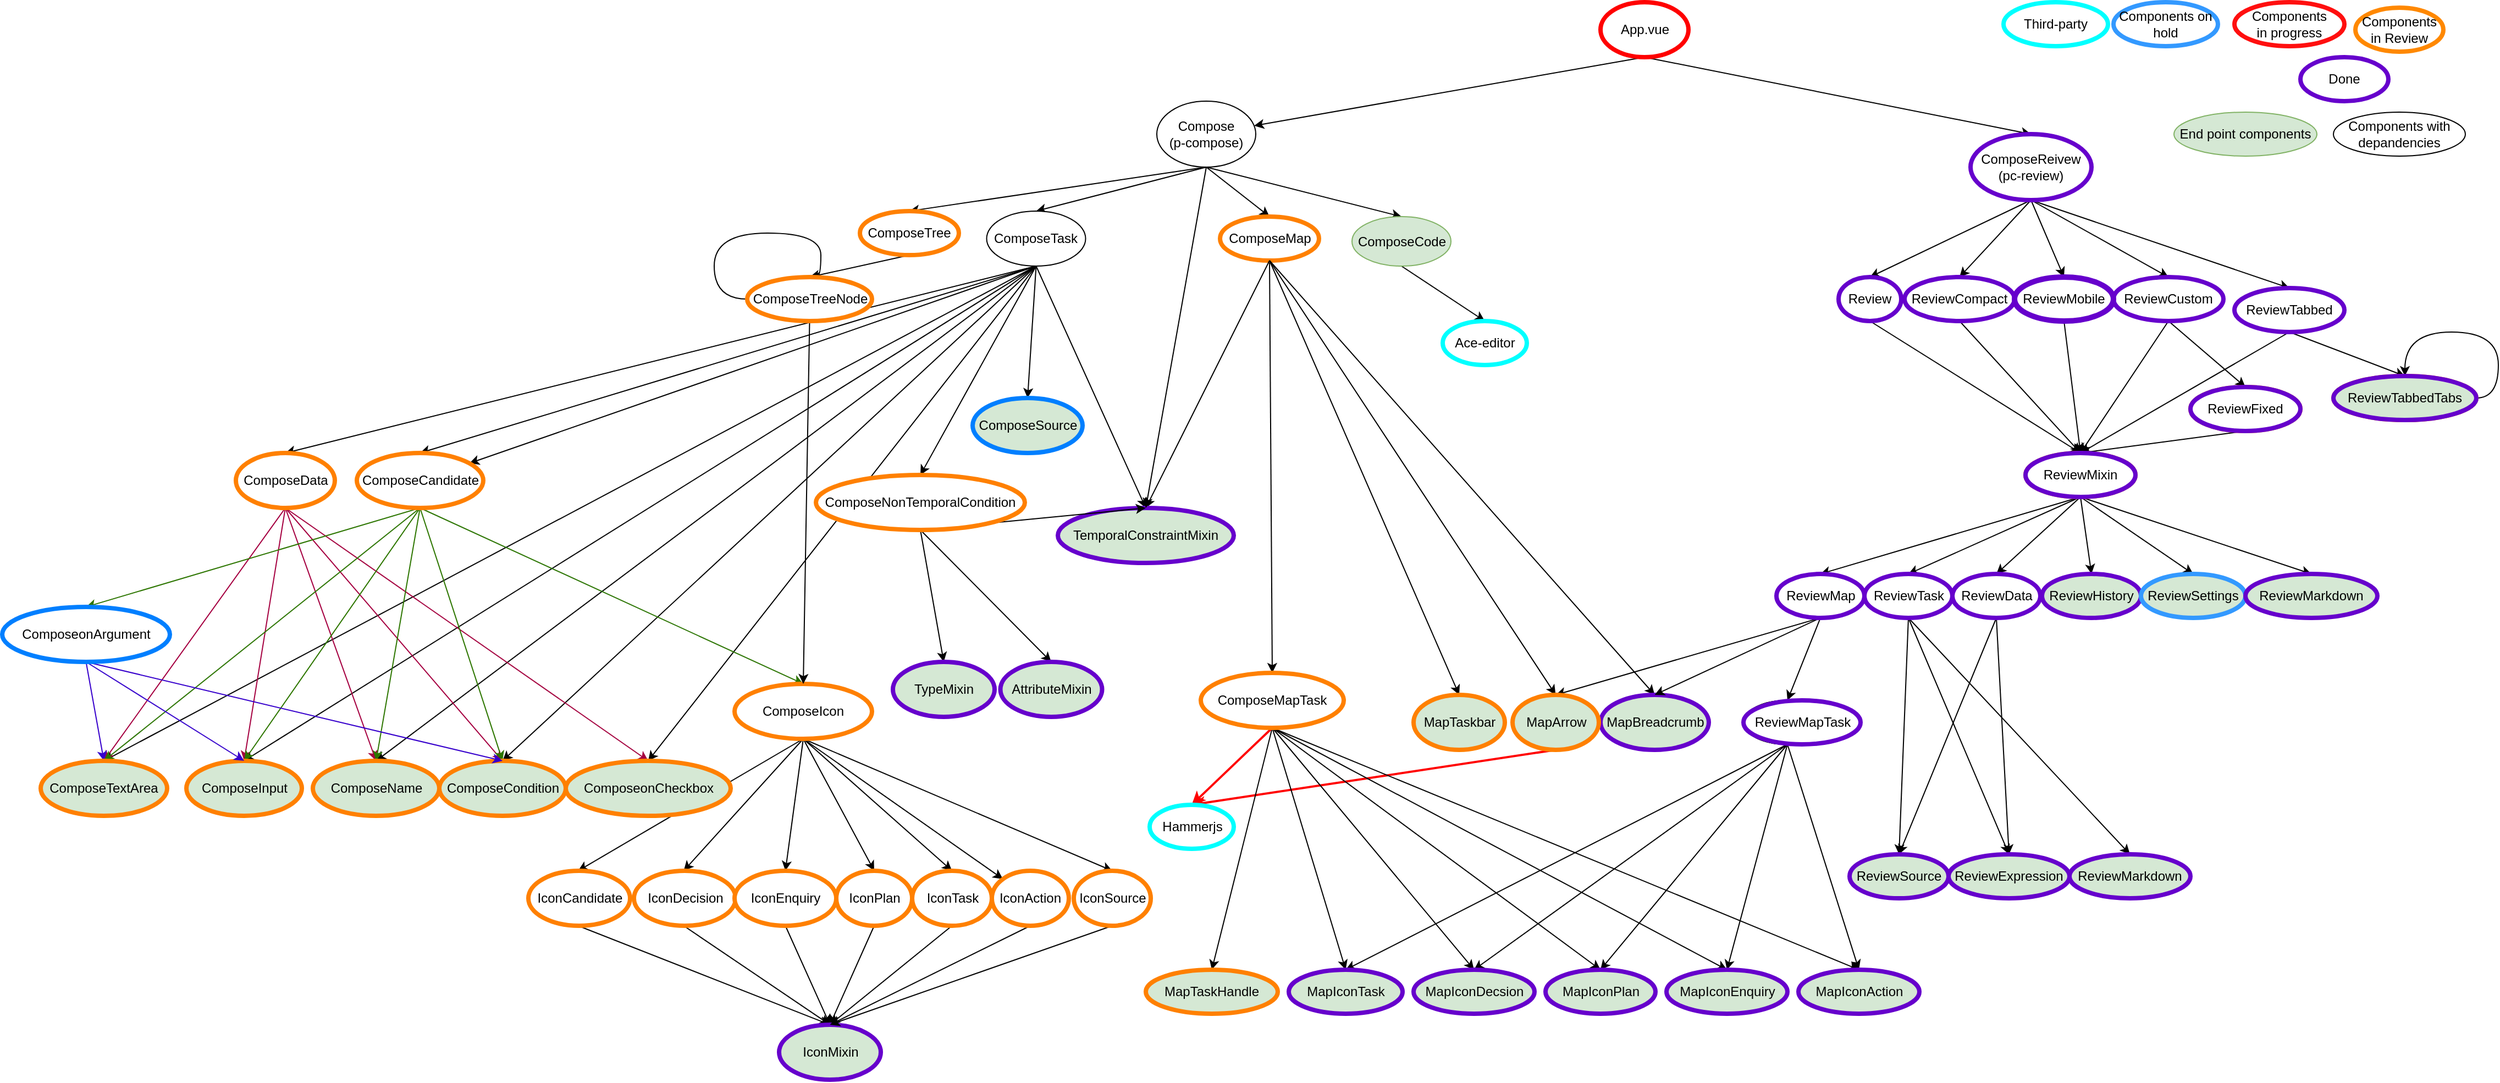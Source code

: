 <mxfile version="21.1.4" type="github">
  <diagram name="v1.0.0" id="n8G7o3eAPn_Wvr_kKuBB">
    <mxGraphModel dx="2875" dy="793" grid="1" gridSize="10" guides="1" tooltips="1" connect="1" arrows="1" fold="1" page="1" pageScale="1" pageWidth="827" pageHeight="1169" math="0" shadow="0">
      <root>
        <mxCell id="0" />
        <mxCell id="1" parent="0" />
        <mxCell id="1Sh4EC-GFjN5RX8Deifn-4" style="edgeStyle=none;rounded=0;orthogonalLoop=1;jettySize=auto;html=1;exitX=0.5;exitY=1;exitDx=0;exitDy=0;entryX=0.5;entryY=0;entryDx=0;entryDy=0;strokeColor=#FF0000;strokeWidth=2;" parent="1" source="oN7eqfgRcnpaMSwysXvP-28" target="1Sh4EC-GFjN5RX8Deifn-2" edge="1">
          <mxGeometry relative="1" as="geometry" />
        </mxCell>
        <mxCell id="FQSfcEZK8xAJ8cy2tzZz-1" style="rounded=0;orthogonalLoop=1;jettySize=auto;html=1;exitX=0.5;exitY=1;exitDx=0;exitDy=0;" parent="1" source="WLR_GNIUdRpMmE6UeqxM-1" target="K1b-8OR3-BWI2US4WDN9-1" edge="1">
          <mxGeometry relative="1" as="geometry">
            <mxPoint x="397.809" y="122.42" as="sourcePoint" />
          </mxGeometry>
        </mxCell>
        <mxCell id="FQSfcEZK8xAJ8cy2tzZz-2" style="rounded=0;orthogonalLoop=1;jettySize=auto;html=1;exitX=0.5;exitY=1;exitDx=0;exitDy=0;entryX=0.5;entryY=0;entryDx=0;entryDy=0;" parent="1" source="WLR_GNIUdRpMmE6UeqxM-1" target="WLR_GNIUdRpMmE6UeqxM-2" edge="1">
          <mxGeometry relative="1" as="geometry" />
        </mxCell>
        <mxCell id="WLR_GNIUdRpMmE6UeqxM-1" value="App.vue" style="ellipse;whiteSpace=wrap;html=1;strokeWidth=4;strokeColor=#FF0000;" parent="1" vertex="1">
          <mxGeometry x="383.5" y="10" width="80" height="50" as="geometry" />
        </mxCell>
        <mxCell id="FQSfcEZK8xAJ8cy2tzZz-130" style="edgeStyle=none;rounded=0;orthogonalLoop=1;jettySize=auto;html=1;exitX=0.5;exitY=1;exitDx=0;exitDy=0;entryX=0.5;entryY=0;entryDx=0;entryDy=0;" parent="1" source="WLR_GNIUdRpMmE6UeqxM-2" target="FQSfcEZK8xAJ8cy2tzZz-120" edge="1">
          <mxGeometry relative="1" as="geometry" />
        </mxCell>
        <mxCell id="FQSfcEZK8xAJ8cy2tzZz-131" style="edgeStyle=none;rounded=0;orthogonalLoop=1;jettySize=auto;html=1;exitX=0.5;exitY=1;exitDx=0;exitDy=0;entryX=0.5;entryY=0;entryDx=0;entryDy=0;" parent="1" source="WLR_GNIUdRpMmE6UeqxM-2" target="FQSfcEZK8xAJ8cy2tzZz-121" edge="1">
          <mxGeometry relative="1" as="geometry" />
        </mxCell>
        <mxCell id="FQSfcEZK8xAJ8cy2tzZz-132" style="edgeStyle=none;rounded=0;orthogonalLoop=1;jettySize=auto;html=1;exitX=0.5;exitY=1;exitDx=0;exitDy=0;entryX=0.5;entryY=0;entryDx=0;entryDy=0;" parent="1" source="WLR_GNIUdRpMmE6UeqxM-2" target="FQSfcEZK8xAJ8cy2tzZz-127" edge="1">
          <mxGeometry relative="1" as="geometry" />
        </mxCell>
        <mxCell id="FQSfcEZK8xAJ8cy2tzZz-133" style="edgeStyle=none;rounded=0;orthogonalLoop=1;jettySize=auto;html=1;exitX=0.5;exitY=1;exitDx=0;exitDy=0;entryX=0.5;entryY=0;entryDx=0;entryDy=0;" parent="1" source="WLR_GNIUdRpMmE6UeqxM-2" target="FQSfcEZK8xAJ8cy2tzZz-128" edge="1">
          <mxGeometry relative="1" as="geometry" />
        </mxCell>
        <mxCell id="FQSfcEZK8xAJ8cy2tzZz-134" style="edgeStyle=none;rounded=0;orthogonalLoop=1;jettySize=auto;html=1;exitX=0.5;exitY=1;exitDx=0;exitDy=0;entryX=0.5;entryY=0;entryDx=0;entryDy=0;" parent="1" source="WLR_GNIUdRpMmE6UeqxM-2" target="FQSfcEZK8xAJ8cy2tzZz-129" edge="1">
          <mxGeometry relative="1" as="geometry" />
        </mxCell>
        <mxCell id="WLR_GNIUdRpMmE6UeqxM-2" value="ComposeReivew&lt;br&gt;(pc-review)" style="ellipse;whiteSpace=wrap;html=1;strokeWidth=4;strokeColor=#6600CC;" parent="1" vertex="1">
          <mxGeometry x="720" y="130" width="110" height="60" as="geometry" />
        </mxCell>
        <mxCell id="FQSfcEZK8xAJ8cy2tzZz-8" style="edgeStyle=none;rounded=0;orthogonalLoop=1;jettySize=auto;html=1;exitX=0.5;exitY=1;exitDx=0;exitDy=0;entryX=0.5;entryY=0;entryDx=0;entryDy=0;" parent="1" source="K1b-8OR3-BWI2US4WDN9-1" target="FQSfcEZK8xAJ8cy2tzZz-3" edge="1">
          <mxGeometry relative="1" as="geometry" />
        </mxCell>
        <mxCell id="FQSfcEZK8xAJ8cy2tzZz-9" style="edgeStyle=none;rounded=0;orthogonalLoop=1;jettySize=auto;html=1;exitX=0.5;exitY=1;exitDx=0;exitDy=0;entryX=0.5;entryY=0;entryDx=0;entryDy=0;" parent="1" source="K1b-8OR3-BWI2US4WDN9-1" target="FQSfcEZK8xAJ8cy2tzZz-4" edge="1">
          <mxGeometry relative="1" as="geometry" />
        </mxCell>
        <mxCell id="FQSfcEZK8xAJ8cy2tzZz-10" style="edgeStyle=none;rounded=0;orthogonalLoop=1;jettySize=auto;html=1;exitX=0.5;exitY=1;exitDx=0;exitDy=0;entryX=0.5;entryY=0;entryDx=0;entryDy=0;" parent="1" source="K1b-8OR3-BWI2US4WDN9-1" target="FQSfcEZK8xAJ8cy2tzZz-5" edge="1">
          <mxGeometry relative="1" as="geometry" />
        </mxCell>
        <mxCell id="FQSfcEZK8xAJ8cy2tzZz-11" style="edgeStyle=none;rounded=0;orthogonalLoop=1;jettySize=auto;html=1;exitX=0.5;exitY=1;exitDx=0;exitDy=0;entryX=0.5;entryY=0;entryDx=0;entryDy=0;" parent="1" source="K1b-8OR3-BWI2US4WDN9-1" target="FQSfcEZK8xAJ8cy2tzZz-6" edge="1">
          <mxGeometry relative="1" as="geometry" />
        </mxCell>
        <mxCell id="K1b-8OR3-BWI2US4WDN9-1" value="Compose&lt;br&gt;(p-compose)" style="ellipse;whiteSpace=wrap;html=1;" parent="1" vertex="1">
          <mxGeometry x="-20" y="100" width="90" height="60" as="geometry" />
        </mxCell>
        <mxCell id="FQSfcEZK8xAJ8cy2tzZz-15" style="edgeStyle=none;rounded=0;orthogonalLoop=1;jettySize=auto;html=1;exitX=0.5;exitY=1;exitDx=0;exitDy=0;entryX=0.5;entryY=0;entryDx=0;entryDy=0;" parent="1" source="FQSfcEZK8xAJ8cy2tzZz-3" target="FQSfcEZK8xAJ8cy2tzZz-14" edge="1">
          <mxGeometry relative="1" as="geometry" />
        </mxCell>
        <mxCell id="FQSfcEZK8xAJ8cy2tzZz-3" value="ComposeMap" style="ellipse;whiteSpace=wrap;html=1;strokeColor=#FF8000;strokeWidth=4;" parent="1" vertex="1">
          <mxGeometry x="37.5" y="205" width="90" height="40" as="geometry" />
        </mxCell>
        <mxCell id="FQSfcEZK8xAJ8cy2tzZz-52" style="edgeStyle=none;rounded=0;orthogonalLoop=1;jettySize=auto;html=1;exitX=0.5;exitY=1;exitDx=0;exitDy=0;entryX=0.5;entryY=0;entryDx=0;entryDy=0;" parent="1" source="FQSfcEZK8xAJ8cy2tzZz-4" target="FQSfcEZK8xAJ8cy2tzZz-42" edge="1">
          <mxGeometry relative="1" as="geometry" />
        </mxCell>
        <mxCell id="FQSfcEZK8xAJ8cy2tzZz-53" style="edgeStyle=none;rounded=0;orthogonalLoop=1;jettySize=auto;html=1;exitX=0.5;exitY=1;exitDx=0;exitDy=0;entryX=0.5;entryY=0;entryDx=0;entryDy=0;" parent="1" source="FQSfcEZK8xAJ8cy2tzZz-4" target="FQSfcEZK8xAJ8cy2tzZz-43" edge="1">
          <mxGeometry relative="1" as="geometry" />
        </mxCell>
        <mxCell id="FQSfcEZK8xAJ8cy2tzZz-54" style="edgeStyle=none;rounded=0;orthogonalLoop=1;jettySize=auto;html=1;entryX=0.5;entryY=0;entryDx=0;entryDy=0;exitX=0.5;exitY=1;exitDx=0;exitDy=0;" parent="1" source="FQSfcEZK8xAJ8cy2tzZz-4" target="FQSfcEZK8xAJ8cy2tzZz-44" edge="1">
          <mxGeometry relative="1" as="geometry">
            <mxPoint x="-145" y="280" as="sourcePoint" />
          </mxGeometry>
        </mxCell>
        <mxCell id="FQSfcEZK8xAJ8cy2tzZz-55" style="edgeStyle=none;rounded=0;orthogonalLoop=1;jettySize=auto;html=1;exitX=0.5;exitY=1;exitDx=0;exitDy=0;entryX=0.5;entryY=0;entryDx=0;entryDy=0;" parent="1" source="FQSfcEZK8xAJ8cy2tzZz-4" target="FQSfcEZK8xAJ8cy2tzZz-45" edge="1">
          <mxGeometry relative="1" as="geometry" />
        </mxCell>
        <mxCell id="FQSfcEZK8xAJ8cy2tzZz-56" style="edgeStyle=none;rounded=0;orthogonalLoop=1;jettySize=auto;html=1;exitX=0.5;exitY=1;exitDx=0;exitDy=0;entryX=0.5;entryY=0;entryDx=0;entryDy=0;" parent="1" source="FQSfcEZK8xAJ8cy2tzZz-4" target="FQSfcEZK8xAJ8cy2tzZz-46" edge="1">
          <mxGeometry relative="1" as="geometry" />
        </mxCell>
        <mxCell id="FQSfcEZK8xAJ8cy2tzZz-57" style="edgeStyle=none;rounded=0;orthogonalLoop=1;jettySize=auto;html=1;exitX=0.5;exitY=1;exitDx=0;exitDy=0;entryX=0.5;entryY=0;entryDx=0;entryDy=0;" parent="1" source="FQSfcEZK8xAJ8cy2tzZz-4" target="FQSfcEZK8xAJ8cy2tzZz-47" edge="1">
          <mxGeometry relative="1" as="geometry" />
        </mxCell>
        <mxCell id="FQSfcEZK8xAJ8cy2tzZz-58" style="edgeStyle=none;rounded=0;orthogonalLoop=1;jettySize=auto;html=1;exitX=0.5;exitY=1;exitDx=0;exitDy=0;entryX=0.5;entryY=0;entryDx=0;entryDy=0;" parent="1" source="FQSfcEZK8xAJ8cy2tzZz-4" target="FQSfcEZK8xAJ8cy2tzZz-48" edge="1">
          <mxGeometry relative="1" as="geometry" />
        </mxCell>
        <mxCell id="FQSfcEZK8xAJ8cy2tzZz-59" style="edgeStyle=none;rounded=0;orthogonalLoop=1;jettySize=auto;html=1;exitX=0.5;exitY=1;exitDx=0;exitDy=0;entryX=0.5;entryY=0;entryDx=0;entryDy=0;" parent="1" source="FQSfcEZK8xAJ8cy2tzZz-4" target="FQSfcEZK8xAJ8cy2tzZz-49" edge="1">
          <mxGeometry relative="1" as="geometry" />
        </mxCell>
        <mxCell id="FQSfcEZK8xAJ8cy2tzZz-60" style="edgeStyle=none;rounded=0;orthogonalLoop=1;jettySize=auto;html=1;exitX=0.5;exitY=1;exitDx=0;exitDy=0;entryX=0.5;entryY=0;entryDx=0;entryDy=0;" parent="1" source="FQSfcEZK8xAJ8cy2tzZz-4" target="FQSfcEZK8xAJ8cy2tzZz-50" edge="1">
          <mxGeometry relative="1" as="geometry" />
        </mxCell>
        <mxCell id="FQSfcEZK8xAJ8cy2tzZz-61" style="edgeStyle=none;rounded=0;orthogonalLoop=1;jettySize=auto;html=1;exitX=0.5;exitY=1;exitDx=0;exitDy=0;fillColor=#60a917;strokeColor=#2D7600;entryX=0.5;entryY=0;entryDx=0;entryDy=0;" parent="1" source="FQSfcEZK8xAJ8cy2tzZz-44" target="FQSfcEZK8xAJ8cy2tzZz-51" edge="1">
          <mxGeometry relative="1" as="geometry" />
        </mxCell>
        <mxCell id="FQSfcEZK8xAJ8cy2tzZz-62" style="edgeStyle=none;rounded=0;orthogonalLoop=1;jettySize=auto;html=1;exitX=0.5;exitY=1;exitDx=0;exitDy=0;entryX=0.5;entryY=0;entryDx=0;entryDy=0;" parent="1" source="FQSfcEZK8xAJ8cy2tzZz-4" target="FQSfcEZK8xAJ8cy2tzZz-7" edge="1">
          <mxGeometry relative="1" as="geometry" />
        </mxCell>
        <mxCell id="FQSfcEZK8xAJ8cy2tzZz-4" value="ComposeTask" style="ellipse;whiteSpace=wrap;html=1;" parent="1" vertex="1">
          <mxGeometry x="-174.75" y="200" width="90" height="50" as="geometry" />
        </mxCell>
        <mxCell id="FQSfcEZK8xAJ8cy2tzZz-114" style="edgeStyle=none;rounded=0;orthogonalLoop=1;jettySize=auto;html=1;exitX=0.5;exitY=1;exitDx=0;exitDy=0;entryX=0.5;entryY=0;entryDx=0;entryDy=0;" parent="1" source="FQSfcEZK8xAJ8cy2tzZz-5" target="FQSfcEZK8xAJ8cy2tzZz-113" edge="1">
          <mxGeometry relative="1" as="geometry" />
        </mxCell>
        <mxCell id="FQSfcEZK8xAJ8cy2tzZz-5" value="ComposeTree" style="ellipse;whiteSpace=wrap;html=1;strokeColor=#FF8000;strokeWidth=4;" parent="1" vertex="1">
          <mxGeometry x="-290" y="200" width="90" height="40" as="geometry" />
        </mxCell>
        <mxCell id="1Sh4EC-GFjN5RX8Deifn-7" style="edgeStyle=none;rounded=0;orthogonalLoop=1;jettySize=auto;html=1;exitX=0.5;exitY=1;exitDx=0;exitDy=0;entryX=0.5;entryY=0;entryDx=0;entryDy=0;" parent="1" source="FQSfcEZK8xAJ8cy2tzZz-6" target="1Sh4EC-GFjN5RX8Deifn-6" edge="1">
          <mxGeometry relative="1" as="geometry" />
        </mxCell>
        <mxCell id="FQSfcEZK8xAJ8cy2tzZz-6" value="ComposeCode" style="ellipse;whiteSpace=wrap;html=1;fillColor=#d5e8d4;strokeColor=#82b366;" parent="1" vertex="1">
          <mxGeometry x="157.5" y="205" width="90" height="45" as="geometry" />
        </mxCell>
        <mxCell id="FQSfcEZK8xAJ8cy2tzZz-13" style="edgeStyle=none;rounded=0;orthogonalLoop=1;jettySize=auto;html=1;exitX=1;exitY=0.5;exitDx=0;exitDy=0;" parent="1" edge="1">
          <mxGeometry relative="1" as="geometry">
            <mxPoint x="-37.5" y="465" as="sourcePoint" />
            <mxPoint x="-37.5" y="465" as="targetPoint" />
          </mxGeometry>
        </mxCell>
        <mxCell id="FQSfcEZK8xAJ8cy2tzZz-17" style="rounded=0;orthogonalLoop=1;jettySize=auto;html=1;exitX=0.5;exitY=1;exitDx=0;exitDy=0;entryX=0.5;entryY=0;entryDx=0;entryDy=0;" parent="1" source="FQSfcEZK8xAJ8cy2tzZz-3" target="FQSfcEZK8xAJ8cy2tzZz-16" edge="1">
          <mxGeometry relative="1" as="geometry" />
        </mxCell>
        <mxCell id="FQSfcEZK8xAJ8cy2tzZz-19" style="rounded=0;orthogonalLoop=1;jettySize=auto;html=1;exitX=0.5;exitY=1;exitDx=0;exitDy=0;entryX=0.5;entryY=0;entryDx=0;entryDy=0;" parent="1" source="FQSfcEZK8xAJ8cy2tzZz-3" target="FQSfcEZK8xAJ8cy2tzZz-18" edge="1">
          <mxGeometry relative="1" as="geometry" />
        </mxCell>
        <mxCell id="FQSfcEZK8xAJ8cy2tzZz-21" style="rounded=0;orthogonalLoop=1;jettySize=auto;html=1;exitX=0.5;exitY=1;exitDx=0;exitDy=0;entryX=0.5;entryY=0;entryDx=0;entryDy=0;" parent="1" source="FQSfcEZK8xAJ8cy2tzZz-3" target="FQSfcEZK8xAJ8cy2tzZz-20" edge="1">
          <mxGeometry relative="1" as="geometry" />
        </mxCell>
        <mxCell id="FQSfcEZK8xAJ8cy2tzZz-23" style="edgeStyle=none;rounded=0;orthogonalLoop=1;jettySize=auto;html=1;exitX=0.5;exitY=1;exitDx=0;exitDy=0;entryX=0.5;entryY=0;entryDx=0;entryDy=0;" parent="1" source="FQSfcEZK8xAJ8cy2tzZz-3" target="FQSfcEZK8xAJ8cy2tzZz-7" edge="1">
          <mxGeometry relative="1" as="geometry" />
        </mxCell>
        <mxCell id="FQSfcEZK8xAJ8cy2tzZz-28" style="edgeStyle=none;rounded=0;orthogonalLoop=1;jettySize=auto;html=1;entryX=0.5;entryY=0;entryDx=0;entryDy=0;exitX=0.5;exitY=1;exitDx=0;exitDy=0;" parent="1" source="FQSfcEZK8xAJ8cy2tzZz-14" target="FQSfcEZK8xAJ8cy2tzZz-27" edge="1">
          <mxGeometry relative="1" as="geometry" />
        </mxCell>
        <mxCell id="FQSfcEZK8xAJ8cy2tzZz-34" style="edgeStyle=none;rounded=0;orthogonalLoop=1;jettySize=auto;html=1;exitX=0.5;exitY=1;exitDx=0;exitDy=0;entryX=0.5;entryY=0;entryDx=0;entryDy=0;" parent="1" source="FQSfcEZK8xAJ8cy2tzZz-14" target="FQSfcEZK8xAJ8cy2tzZz-29" edge="1">
          <mxGeometry relative="1" as="geometry" />
        </mxCell>
        <mxCell id="FQSfcEZK8xAJ8cy2tzZz-35" style="edgeStyle=none;rounded=0;orthogonalLoop=1;jettySize=auto;html=1;exitX=0.5;exitY=1;exitDx=0;exitDy=0;entryX=0.5;entryY=0;entryDx=0;entryDy=0;" parent="1" source="FQSfcEZK8xAJ8cy2tzZz-14" target="FQSfcEZK8xAJ8cy2tzZz-30" edge="1">
          <mxGeometry relative="1" as="geometry" />
        </mxCell>
        <mxCell id="FQSfcEZK8xAJ8cy2tzZz-36" style="edgeStyle=none;rounded=0;orthogonalLoop=1;jettySize=auto;html=1;exitX=0.5;exitY=1;exitDx=0;exitDy=0;entryX=0.5;entryY=0;entryDx=0;entryDy=0;" parent="1" source="FQSfcEZK8xAJ8cy2tzZz-14" target="FQSfcEZK8xAJ8cy2tzZz-31" edge="1">
          <mxGeometry relative="1" as="geometry" />
        </mxCell>
        <mxCell id="FQSfcEZK8xAJ8cy2tzZz-37" style="edgeStyle=none;rounded=0;orthogonalLoop=1;jettySize=auto;html=1;exitX=0.5;exitY=1;exitDx=0;exitDy=0;entryX=0.5;entryY=0;entryDx=0;entryDy=0;" parent="1" source="FQSfcEZK8xAJ8cy2tzZz-14" target="FQSfcEZK8xAJ8cy2tzZz-32" edge="1">
          <mxGeometry relative="1" as="geometry" />
        </mxCell>
        <mxCell id="FQSfcEZK8xAJ8cy2tzZz-38" style="edgeStyle=none;rounded=0;orthogonalLoop=1;jettySize=auto;html=1;exitX=0.5;exitY=1;exitDx=0;exitDy=0;entryX=0.5;entryY=0;entryDx=0;entryDy=0;" parent="1" source="FQSfcEZK8xAJ8cy2tzZz-14" target="FQSfcEZK8xAJ8cy2tzZz-33" edge="1">
          <mxGeometry relative="1" as="geometry" />
        </mxCell>
        <mxCell id="1Sh4EC-GFjN5RX8Deifn-5" style="edgeStyle=none;rounded=0;orthogonalLoop=1;jettySize=auto;html=1;exitX=0.5;exitY=1;exitDx=0;exitDy=0;entryX=0.5;entryY=0;entryDx=0;entryDy=0;strokeWidth=2;strokeColor=#FF0000;" parent="1" source="FQSfcEZK8xAJ8cy2tzZz-14" target="1Sh4EC-GFjN5RX8Deifn-2" edge="1">
          <mxGeometry relative="1" as="geometry" />
        </mxCell>
        <mxCell id="FQSfcEZK8xAJ8cy2tzZz-14" value="ComposeMapTask" style="ellipse;whiteSpace=wrap;html=1;strokeColor=#FF8000;strokeWidth=4;" parent="1" vertex="1">
          <mxGeometry x="20" y="620" width="130" height="50" as="geometry" />
        </mxCell>
        <mxCell id="FQSfcEZK8xAJ8cy2tzZz-16" value="MapArrow" style="ellipse;whiteSpace=wrap;html=1;fillColor=#d5e8d4;strokeColor=#82b366;" parent="1" vertex="1">
          <mxGeometry x="303.5" y="640" width="78.5" height="50" as="geometry" />
        </mxCell>
        <mxCell id="FQSfcEZK8xAJ8cy2tzZz-18" value="MapBreadcrumb" style="ellipse;whiteSpace=wrap;html=1;fillColor=#d5e8d4;strokeColor=#6600CC;strokeWidth=4;" parent="1" vertex="1">
          <mxGeometry x="383.5" y="640" width="98.5" height="50" as="geometry" />
        </mxCell>
        <mxCell id="FQSfcEZK8xAJ8cy2tzZz-20" value="MapTaskbar" style="ellipse;whiteSpace=wrap;html=1;fillColor=#d5e8d4;strokeColor=#82b366;" parent="1" vertex="1">
          <mxGeometry x="213.5" y="640" width="83" height="50" as="geometry" />
        </mxCell>
        <mxCell id="FQSfcEZK8xAJ8cy2tzZz-27" value="&lt;div style=&quot;font-size: 12px; line-height: 19px;&quot;&gt;&lt;span style=&quot;font-size: 12px;&quot;&gt;&lt;font style=&quot;font-size: 12px;&quot; color=&quot;#030303&quot;&gt;MapTaskHandle&lt;/font&gt;&lt;/span&gt;&lt;/div&gt;" style="ellipse;whiteSpace=wrap;html=1;fontSize=12;fillColor=#d5e8d4;strokeColor=#82b366;labelBackgroundColor=none;" parent="1" vertex="1">
          <mxGeometry x="-30" y="890" width="120" height="40" as="geometry" />
        </mxCell>
        <mxCell id="FQSfcEZK8xAJ8cy2tzZz-29" value="&lt;div style=&quot;font-size: 12px; line-height: 19px;&quot;&gt;&lt;span style=&quot;font-size: 12px;&quot;&gt;&lt;font style=&quot;font-size: 12px;&quot; color=&quot;#030303&quot;&gt;MapIconTask&lt;/font&gt;&lt;/span&gt;&lt;/div&gt;" style="ellipse;whiteSpace=wrap;html=1;fontSize=12;fillColor=#d5e8d4;strokeColor=#82b366;labelBackgroundColor=none;" parent="1" vertex="1">
          <mxGeometry x="100" y="890" width="103.5" height="40" as="geometry" />
        </mxCell>
        <mxCell id="FQSfcEZK8xAJ8cy2tzZz-7" value="TemporalConstraintMixin" style="ellipse;whiteSpace=wrap;html=1;fillColor=#d5e8d4;strokeColor=#6600CC;strokeWidth=4;" parent="1" vertex="1">
          <mxGeometry x="-110" y="470" width="160" height="50" as="geometry" />
        </mxCell>
        <mxCell id="FQSfcEZK8xAJ8cy2tzZz-30" value="&lt;div style=&quot;font-size: 12px; line-height: 19px;&quot;&gt;&lt;span style=&quot;font-size: 12px;&quot;&gt;&lt;font style=&quot;font-size: 12px;&quot; color=&quot;#030303&quot;&gt;MapIconDecsion&lt;/font&gt;&lt;/span&gt;&lt;/div&gt;" style="ellipse;whiteSpace=wrap;html=1;fontSize=12;fillColor=#d5e8d4;strokeColor=#82b366;labelBackgroundColor=none;" parent="1" vertex="1">
          <mxGeometry x="213.5" y="890" width="110" height="40" as="geometry" />
        </mxCell>
        <mxCell id="FQSfcEZK8xAJ8cy2tzZz-31" value="&lt;div style=&quot;font-size: 12px; line-height: 19px;&quot;&gt;&lt;span style=&quot;font-size: 12px;&quot;&gt;&lt;font style=&quot;font-size: 12px;&quot; color=&quot;#030303&quot;&gt;MapIconPlan&lt;/font&gt;&lt;/span&gt;&lt;/div&gt;" style="ellipse;whiteSpace=wrap;html=1;fontSize=12;fillColor=#d5e8d4;strokeColor=#82b366;labelBackgroundColor=none;" parent="1" vertex="1">
          <mxGeometry x="333.5" y="890" width="100" height="40" as="geometry" />
        </mxCell>
        <mxCell id="FQSfcEZK8xAJ8cy2tzZz-32" value="&lt;div style=&quot;font-size: 12px; line-height: 19px;&quot;&gt;&lt;span style=&quot;font-size: 12px;&quot;&gt;&lt;font style=&quot;font-size: 12px;&quot; color=&quot;#030303&quot;&gt;MapIconEnquiry&lt;/font&gt;&lt;/span&gt;&lt;/div&gt;" style="ellipse;whiteSpace=wrap;html=1;fontSize=12;fillColor=#d5e8d4;strokeColor=#82b366;labelBackgroundColor=none;" parent="1" vertex="1">
          <mxGeometry x="443.5" y="890" width="110" height="40" as="geometry" />
        </mxCell>
        <mxCell id="FQSfcEZK8xAJ8cy2tzZz-33" value="&lt;div style=&quot;font-size: 12px; line-height: 19px;&quot;&gt;&lt;span style=&quot;font-size: 12px;&quot;&gt;&lt;font style=&quot;font-size: 12px;&quot; color=&quot;#030303&quot;&gt;MapIconAction&lt;/font&gt;&lt;/span&gt;&lt;/div&gt;" style="ellipse;whiteSpace=wrap;html=1;fontSize=12;fillColor=#d5e8d4;strokeColor=#82b366;labelBackgroundColor=none;" parent="1" vertex="1">
          <mxGeometry x="563.5" y="890" width="110" height="40" as="geometry" />
        </mxCell>
        <mxCell id="FQSfcEZK8xAJ8cy2tzZz-12" style="edgeStyle=none;rounded=0;orthogonalLoop=1;jettySize=auto;html=1;exitX=0.5;exitY=1;exitDx=0;exitDy=0;entryX=0.5;entryY=0;entryDx=0;entryDy=0;labelBorderColor=#FFFFFF;shadow=0;" parent="1" source="K1b-8OR3-BWI2US4WDN9-1" target="FQSfcEZK8xAJ8cy2tzZz-7" edge="1">
          <mxGeometry relative="1" as="geometry" />
        </mxCell>
        <mxCell id="FQSfcEZK8xAJ8cy2tzZz-65" style="edgeStyle=none;rounded=0;orthogonalLoop=1;jettySize=auto;html=1;exitX=0.5;exitY=1;exitDx=0;exitDy=0;entryX=0.5;entryY=0;entryDx=0;entryDy=0;fillColor=#d80073;strokeColor=#A50040;" parent="1" source="FQSfcEZK8xAJ8cy2tzZz-42" target="FQSfcEZK8xAJ8cy2tzZz-50" edge="1">
          <mxGeometry relative="1" as="geometry" />
        </mxCell>
        <mxCell id="FQSfcEZK8xAJ8cy2tzZz-66" style="edgeStyle=none;rounded=0;orthogonalLoop=1;jettySize=auto;html=1;exitX=0.5;exitY=1;exitDx=0;exitDy=0;entryX=0.5;entryY=0;entryDx=0;entryDy=0;fillColor=#d80073;strokeColor=#A50040;" parent="1" source="FQSfcEZK8xAJ8cy2tzZz-42" target="FQSfcEZK8xAJ8cy2tzZz-46" edge="1">
          <mxGeometry relative="1" as="geometry" />
        </mxCell>
        <mxCell id="FQSfcEZK8xAJ8cy2tzZz-67" style="edgeStyle=none;rounded=0;orthogonalLoop=1;jettySize=auto;html=1;exitX=0.5;exitY=1;exitDx=0;exitDy=0;entryX=0.5;entryY=0;entryDx=0;entryDy=0;fillColor=#d80073;strokeColor=#A50040;" parent="1" source="FQSfcEZK8xAJ8cy2tzZz-42" target="FQSfcEZK8xAJ8cy2tzZz-47" edge="1">
          <mxGeometry relative="1" as="geometry" />
        </mxCell>
        <mxCell id="FQSfcEZK8xAJ8cy2tzZz-68" style="edgeStyle=none;rounded=0;orthogonalLoop=1;jettySize=auto;html=1;exitX=0.5;exitY=1;exitDx=0;exitDy=0;entryX=0.5;entryY=0;entryDx=0;entryDy=0;fillColor=#d80073;strokeColor=#A50040;" parent="1" source="FQSfcEZK8xAJ8cy2tzZz-42" target="FQSfcEZK8xAJ8cy2tzZz-45" edge="1">
          <mxGeometry relative="1" as="geometry" />
        </mxCell>
        <mxCell id="FQSfcEZK8xAJ8cy2tzZz-69" style="edgeStyle=none;rounded=0;orthogonalLoop=1;jettySize=auto;html=1;exitX=0.5;exitY=1;exitDx=0;exitDy=0;entryX=0.5;entryY=0;entryDx=0;entryDy=0;fillColor=#d80073;strokeColor=#A50040;" parent="1" source="FQSfcEZK8xAJ8cy2tzZz-42" target="FQSfcEZK8xAJ8cy2tzZz-48" edge="1">
          <mxGeometry relative="1" as="geometry" />
        </mxCell>
        <mxCell id="FQSfcEZK8xAJ8cy2tzZz-42" value="ComposeData" style="ellipse;whiteSpace=wrap;html=1;strokeColor=#FF8000;strokeWidth=4;" parent="1" vertex="1">
          <mxGeometry x="-857.5" y="420" width="90" height="50" as="geometry" />
        </mxCell>
        <mxCell id="FQSfcEZK8xAJ8cy2tzZz-43" value="ComposeSource" style="ellipse;whiteSpace=wrap;html=1;fillColor=#d5e8d4;strokeColor=#007FFF;strokeWidth=4;" parent="1" vertex="1">
          <mxGeometry x="-187.5" y="370" width="100" height="50" as="geometry" />
        </mxCell>
        <mxCell id="FQSfcEZK8xAJ8cy2tzZz-72" style="edgeStyle=none;rounded=0;orthogonalLoop=1;jettySize=auto;html=1;exitX=0.5;exitY=1;exitDx=0;exitDy=0;entryX=0.5;entryY=0;entryDx=0;entryDy=0;fillColor=#60a917;strokeColor=#2D7600;" parent="1" source="FQSfcEZK8xAJ8cy2tzZz-44" target="FQSfcEZK8xAJ8cy2tzZz-71" edge="1">
          <mxGeometry relative="1" as="geometry" />
        </mxCell>
        <mxCell id="FQSfcEZK8xAJ8cy2tzZz-74" style="edgeStyle=none;rounded=0;orthogonalLoop=1;jettySize=auto;html=1;exitX=0.5;exitY=1;exitDx=0;exitDy=0;entryX=0.5;entryY=0;entryDx=0;entryDy=0;fillColor=#60a917;strokeColor=#2D7600;" parent="1" source="FQSfcEZK8xAJ8cy2tzZz-44" target="FQSfcEZK8xAJ8cy2tzZz-48" edge="1">
          <mxGeometry relative="1" as="geometry" />
        </mxCell>
        <mxCell id="FQSfcEZK8xAJ8cy2tzZz-75" style="edgeStyle=none;rounded=0;orthogonalLoop=1;jettySize=auto;html=1;exitX=0.5;exitY=1;exitDx=0;exitDy=0;entryX=0.5;entryY=0;entryDx=0;entryDy=0;fillColor=#60a917;strokeColor=#2D7600;" parent="1" source="FQSfcEZK8xAJ8cy2tzZz-44" target="FQSfcEZK8xAJ8cy2tzZz-45" edge="1">
          <mxGeometry relative="1" as="geometry" />
        </mxCell>
        <mxCell id="FQSfcEZK8xAJ8cy2tzZz-76" style="edgeStyle=none;rounded=0;orthogonalLoop=1;jettySize=auto;html=1;exitX=0.5;exitY=1;exitDx=0;exitDy=0;entryX=0.5;entryY=0;entryDx=0;entryDy=0;fillColor=#60a917;strokeColor=#2D7600;" parent="1" source="FQSfcEZK8xAJ8cy2tzZz-44" target="FQSfcEZK8xAJ8cy2tzZz-46" edge="1">
          <mxGeometry relative="1" as="geometry" />
        </mxCell>
        <mxCell id="FQSfcEZK8xAJ8cy2tzZz-77" style="edgeStyle=none;rounded=0;orthogonalLoop=1;jettySize=auto;html=1;exitX=0.5;exitY=1;exitDx=0;exitDy=0;entryX=0.5;entryY=0;entryDx=0;entryDy=0;fillColor=#60a917;strokeColor=#2D7600;" parent="1" source="FQSfcEZK8xAJ8cy2tzZz-44" target="FQSfcEZK8xAJ8cy2tzZz-47" edge="1">
          <mxGeometry relative="1" as="geometry" />
        </mxCell>
        <mxCell id="FQSfcEZK8xAJ8cy2tzZz-45" value="ComposeName" style="ellipse;whiteSpace=wrap;html=1;fillColor=#d5e8d4;strokeColor=#FF8000;strokeWidth=4;" parent="1" vertex="1">
          <mxGeometry x="-787.5" y="700" width="115" height="50" as="geometry" />
        </mxCell>
        <mxCell id="FQSfcEZK8xAJ8cy2tzZz-46" value="ComposeInput" style="ellipse;whiteSpace=wrap;html=1;fillColor=#d5e8d4;strokeColor=#FF8000;strokeWidth=4;" parent="1" vertex="1">
          <mxGeometry x="-902.5" y="700" width="105" height="50" as="geometry" />
        </mxCell>
        <mxCell id="FQSfcEZK8xAJ8cy2tzZz-47" value="ComposeTextArea" style="ellipse;whiteSpace=wrap;html=1;fillColor=#d5e8d4;strokeColor=#82b366;" parent="1" vertex="1">
          <mxGeometry x="-1035" y="700" width="115" height="50" as="geometry" />
        </mxCell>
        <mxCell id="FQSfcEZK8xAJ8cy2tzZz-48" value="ComposeCondition" style="ellipse;whiteSpace=wrap;html=1;fillColor=#d5e8d4;strokeColor=#FF8000;strokeWidth=4;" parent="1" vertex="1">
          <mxGeometry x="-672.5" y="700" width="115" height="50" as="geometry" />
        </mxCell>
        <mxCell id="FQSfcEZK8xAJ8cy2tzZz-106" style="edgeStyle=none;rounded=0;orthogonalLoop=1;jettySize=auto;html=1;exitX=0.5;exitY=1;exitDx=0;exitDy=0;entryX=0.5;entryY=0;entryDx=0;entryDy=0;" parent="1" source="FQSfcEZK8xAJ8cy2tzZz-49" target="FQSfcEZK8xAJ8cy2tzZz-105" edge="1">
          <mxGeometry relative="1" as="geometry" />
        </mxCell>
        <mxCell id="FQSfcEZK8xAJ8cy2tzZz-109" style="edgeStyle=none;rounded=0;orthogonalLoop=1;jettySize=auto;html=1;exitX=0.5;exitY=1;exitDx=0;exitDy=0;entryX=0.5;entryY=0;entryDx=0;entryDy=0;" parent="1" source="FQSfcEZK8xAJ8cy2tzZz-49" target="FQSfcEZK8xAJ8cy2tzZz-107" edge="1">
          <mxGeometry relative="1" as="geometry" />
        </mxCell>
        <mxCell id="FQSfcEZK8xAJ8cy2tzZz-110" style="edgeStyle=none;rounded=0;orthogonalLoop=1;jettySize=auto;html=1;exitX=0.5;exitY=1;exitDx=0;exitDy=0;entryX=0.5;entryY=0;entryDx=0;entryDy=0;" parent="1" source="FQSfcEZK8xAJ8cy2tzZz-49" target="FQSfcEZK8xAJ8cy2tzZz-7" edge="1">
          <mxGeometry relative="1" as="geometry" />
        </mxCell>
        <mxCell id="FQSfcEZK8xAJ8cy2tzZz-49" value="ComposeNonTemporalCondition" style="ellipse;whiteSpace=wrap;html=1;strokeColor=#FF8000;strokeWidth=4;" parent="1" vertex="1">
          <mxGeometry x="-330" y="440" width="190" height="50" as="geometry" />
        </mxCell>
        <mxCell id="FQSfcEZK8xAJ8cy2tzZz-90" style="edgeStyle=none;rounded=0;orthogonalLoop=1;jettySize=auto;html=1;exitX=0.5;exitY=1;exitDx=0;exitDy=0;entryX=0.5;entryY=0;entryDx=0;entryDy=0;" parent="1" source="FQSfcEZK8xAJ8cy2tzZz-51" target="FQSfcEZK8xAJ8cy2tzZz-84" edge="1">
          <mxGeometry relative="1" as="geometry" />
        </mxCell>
        <mxCell id="FQSfcEZK8xAJ8cy2tzZz-91" style="edgeStyle=none;rounded=0;orthogonalLoop=1;jettySize=auto;html=1;exitX=0.5;exitY=1;exitDx=0;exitDy=0;entryX=0.5;entryY=0;entryDx=0;entryDy=0;" parent="1" source="FQSfcEZK8xAJ8cy2tzZz-51" target="FQSfcEZK8xAJ8cy2tzZz-85" edge="1">
          <mxGeometry relative="1" as="geometry" />
        </mxCell>
        <mxCell id="FQSfcEZK8xAJ8cy2tzZz-92" style="edgeStyle=none;rounded=0;orthogonalLoop=1;jettySize=auto;html=1;exitX=0.5;exitY=1;exitDx=0;exitDy=0;entryX=0.5;entryY=0;entryDx=0;entryDy=0;" parent="1" source="FQSfcEZK8xAJ8cy2tzZz-51" target="FQSfcEZK8xAJ8cy2tzZz-86" edge="1">
          <mxGeometry relative="1" as="geometry" />
        </mxCell>
        <mxCell id="FQSfcEZK8xAJ8cy2tzZz-93" style="edgeStyle=none;rounded=0;orthogonalLoop=1;jettySize=auto;html=1;exitX=0.5;exitY=1;exitDx=0;exitDy=0;entryX=0.5;entryY=0;entryDx=0;entryDy=0;" parent="1" source="FQSfcEZK8xAJ8cy2tzZz-51" target="FQSfcEZK8xAJ8cy2tzZz-87" edge="1">
          <mxGeometry relative="1" as="geometry" />
        </mxCell>
        <mxCell id="FQSfcEZK8xAJ8cy2tzZz-94" style="edgeStyle=none;rounded=0;orthogonalLoop=1;jettySize=auto;html=1;exitX=0.5;exitY=1;exitDx=0;exitDy=0;entryX=0.5;entryY=0;entryDx=0;entryDy=0;" parent="1" source="FQSfcEZK8xAJ8cy2tzZz-51" target="FQSfcEZK8xAJ8cy2tzZz-88" edge="1">
          <mxGeometry relative="1" as="geometry" />
        </mxCell>
        <mxCell id="FQSfcEZK8xAJ8cy2tzZz-95" style="edgeStyle=none;rounded=0;orthogonalLoop=1;jettySize=auto;html=1;exitX=0.5;exitY=1;exitDx=0;exitDy=0;" parent="1" source="FQSfcEZK8xAJ8cy2tzZz-51" target="FQSfcEZK8xAJ8cy2tzZz-89" edge="1">
          <mxGeometry relative="1" as="geometry" />
        </mxCell>
        <mxCell id="hgqMB4pY9LAcgHJK_ChO-7" style="edgeStyle=none;rounded=0;orthogonalLoop=1;jettySize=auto;html=1;exitX=0.5;exitY=1;exitDx=0;exitDy=0;entryX=0.5;entryY=0;entryDx=0;entryDy=0;" parent="1" source="FQSfcEZK8xAJ8cy2tzZz-51" target="hgqMB4pY9LAcgHJK_ChO-5" edge="1">
          <mxGeometry relative="1" as="geometry" />
        </mxCell>
        <mxCell id="FQSfcEZK8xAJ8cy2tzZz-51" value="ComposeIcon" style="ellipse;whiteSpace=wrap;html=1;strokeWidth=4;strokeColor=#FF8000;" parent="1" vertex="1">
          <mxGeometry x="-404" y="630" width="125" height="50" as="geometry" />
        </mxCell>
        <mxCell id="FQSfcEZK8xAJ8cy2tzZz-80" style="edgeStyle=none;rounded=0;orthogonalLoop=1;jettySize=auto;html=1;exitX=0.5;exitY=1;exitDx=0;exitDy=0;entryX=0.5;entryY=0;entryDx=0;entryDy=0;fillColor=#6a00ff;strokeColor=#3700CC;" parent="1" source="FQSfcEZK8xAJ8cy2tzZz-71" target="FQSfcEZK8xAJ8cy2tzZz-46" edge="1">
          <mxGeometry relative="1" as="geometry" />
        </mxCell>
        <mxCell id="FQSfcEZK8xAJ8cy2tzZz-81" style="edgeStyle=none;rounded=0;orthogonalLoop=1;jettySize=auto;html=1;exitX=0.5;exitY=1;exitDx=0;exitDy=0;entryX=0.5;entryY=0;entryDx=0;entryDy=0;fillColor=#6a00ff;strokeColor=#3700CC;" parent="1" source="FQSfcEZK8xAJ8cy2tzZz-71" target="FQSfcEZK8xAJ8cy2tzZz-48" edge="1">
          <mxGeometry relative="1" as="geometry" />
        </mxCell>
        <mxCell id="FQSfcEZK8xAJ8cy2tzZz-82" style="edgeStyle=none;rounded=0;orthogonalLoop=1;jettySize=auto;html=1;exitX=0.5;exitY=1;exitDx=0;exitDy=0;entryX=0.5;entryY=0;entryDx=0;entryDy=0;fillColor=#6a00ff;strokeColor=#3700CC;" parent="1" source="FQSfcEZK8xAJ8cy2tzZz-71" target="FQSfcEZK8xAJ8cy2tzZz-47" edge="1">
          <mxGeometry relative="1" as="geometry" />
        </mxCell>
        <mxCell id="FQSfcEZK8xAJ8cy2tzZz-71" value="ComposeonArgument" style="ellipse;whiteSpace=wrap;html=1;strokeWidth=4;strokeColor=#007FFF;" parent="1" vertex="1">
          <mxGeometry x="-1070" y="560" width="152.5" height="50" as="geometry" />
        </mxCell>
        <mxCell id="FQSfcEZK8xAJ8cy2tzZz-78" value="" style="edgeStyle=none;rounded=0;orthogonalLoop=1;jettySize=auto;html=1;exitX=0.5;exitY=1;exitDx=0;exitDy=0;" parent="1" source="FQSfcEZK8xAJ8cy2tzZz-4" target="FQSfcEZK8xAJ8cy2tzZz-44" edge="1">
          <mxGeometry relative="1" as="geometry">
            <mxPoint x="-132" y="260" as="sourcePoint" />
            <mxPoint x="-149" y="590" as="targetPoint" />
          </mxGeometry>
        </mxCell>
        <mxCell id="FQSfcEZK8xAJ8cy2tzZz-44" value="ComposeCandidate" style="ellipse;whiteSpace=wrap;html=1;strokeWidth=4;strokeColor=#FF8000;" parent="1" vertex="1">
          <mxGeometry x="-747.5" y="420" width="115" height="50" as="geometry" />
        </mxCell>
        <mxCell id="FQSfcEZK8xAJ8cy2tzZz-99" style="edgeStyle=none;rounded=0;orthogonalLoop=1;jettySize=auto;html=1;exitX=0.5;exitY=1;exitDx=0;exitDy=0;entryX=0.5;entryY=0;entryDx=0;entryDy=0;" parent="1" source="FQSfcEZK8xAJ8cy2tzZz-84" target="FQSfcEZK8xAJ8cy2tzZz-98" edge="1">
          <mxGeometry relative="1" as="geometry">
            <mxPoint x="-347.5" y="1070" as="targetPoint" />
          </mxGeometry>
        </mxCell>
        <mxCell id="FQSfcEZK8xAJ8cy2tzZz-84" value="IconCandidate" style="ellipse;whiteSpace=wrap;html=1;" parent="1" vertex="1">
          <mxGeometry x="-592.5" y="800" width="92.5" height="50" as="geometry" />
        </mxCell>
        <mxCell id="FQSfcEZK8xAJ8cy2tzZz-100" style="edgeStyle=none;rounded=0;orthogonalLoop=1;jettySize=auto;html=1;exitX=0.5;exitY=1;exitDx=0;exitDy=0;entryX=0.5;entryY=0;entryDx=0;entryDy=0;" parent="1" source="FQSfcEZK8xAJ8cy2tzZz-85" target="FQSfcEZK8xAJ8cy2tzZz-98" edge="1">
          <mxGeometry relative="1" as="geometry" />
        </mxCell>
        <mxCell id="FQSfcEZK8xAJ8cy2tzZz-85" value="IconDecision" style="ellipse;whiteSpace=wrap;html=1;" parent="1" vertex="1">
          <mxGeometry x="-496.5" y="800" width="92.5" height="50" as="geometry" />
        </mxCell>
        <mxCell id="FQSfcEZK8xAJ8cy2tzZz-101" style="edgeStyle=none;rounded=0;orthogonalLoop=1;jettySize=auto;html=1;exitX=0.5;exitY=1;exitDx=0;exitDy=0;entryX=0.5;entryY=0;entryDx=0;entryDy=0;" parent="1" source="FQSfcEZK8xAJ8cy2tzZz-86" target="FQSfcEZK8xAJ8cy2tzZz-98" edge="1">
          <mxGeometry relative="1" as="geometry">
            <mxPoint x="-327.5" y="1080" as="targetPoint" />
          </mxGeometry>
        </mxCell>
        <mxCell id="FQSfcEZK8xAJ8cy2tzZz-86" value="IconEnquiry" style="ellipse;whiteSpace=wrap;html=1;" parent="1" vertex="1">
          <mxGeometry x="-404" y="800" width="92.5" height="50" as="geometry" />
        </mxCell>
        <mxCell id="FQSfcEZK8xAJ8cy2tzZz-102" style="edgeStyle=none;rounded=0;orthogonalLoop=1;jettySize=auto;html=1;exitX=0.5;exitY=1;exitDx=0;exitDy=0;entryX=0.5;entryY=0;entryDx=0;entryDy=0;" parent="1" source="FQSfcEZK8xAJ8cy2tzZz-87" target="FQSfcEZK8xAJ8cy2tzZz-98" edge="1">
          <mxGeometry relative="1" as="geometry" />
        </mxCell>
        <mxCell id="FQSfcEZK8xAJ8cy2tzZz-87" value="IconPlan&lt;span style=&quot;color: rgba(0, 0, 0, 0); font-family: monospace; font-size: 0px; text-align: start; white-space: nowrap;&quot;&gt;%3CmxGraphModel%3E%3Croot%3E%3CmxCell%20id%3D%220%22%2F%3E%3CmxCell%20id%3D%221%22%20parent%3D%220%22%2F%3E%3CmxCell%20id%3D%222%22%20value%3D%22Icon%22%20style%3D%22ellipse%3BwhiteSpace%3Dwrap%3Bhtml%3D1%3B%22%20vertex%3D%221%22%20parent%3D%221%22%3E%3CmxGeometry%20x%3D%22-290%22%20y%3D%22910%22%20width%3D%2292.5%22%20height%3D%2250%22%20as%3D%22geometry%22%2F%3E%3C%2FmxCell%3E%3C%2Froot%3E%3C%2FmxGraphModel%3E&lt;/span&gt;" style="ellipse;whiteSpace=wrap;html=1;" parent="1" vertex="1">
          <mxGeometry x="-311.5" y="800" width="69" height="50" as="geometry" />
        </mxCell>
        <mxCell id="FQSfcEZK8xAJ8cy2tzZz-103" style="edgeStyle=none;rounded=0;orthogonalLoop=1;jettySize=auto;html=1;exitX=0.5;exitY=1;exitDx=0;exitDy=0;entryX=0.5;entryY=0;entryDx=0;entryDy=0;" parent="1" source="FQSfcEZK8xAJ8cy2tzZz-88" target="FQSfcEZK8xAJ8cy2tzZz-98" edge="1">
          <mxGeometry relative="1" as="geometry" />
        </mxCell>
        <mxCell id="FQSfcEZK8xAJ8cy2tzZz-88" value="IconTask" style="ellipse;whiteSpace=wrap;html=1;strokeWidth=4;strokeColor=#FF8000;" parent="1" vertex="1">
          <mxGeometry x="-242.5" y="800" width="72.5" height="50" as="geometry" />
        </mxCell>
        <mxCell id="FQSfcEZK8xAJ8cy2tzZz-104" style="edgeStyle=none;rounded=0;orthogonalLoop=1;jettySize=auto;html=1;exitX=0.5;exitY=1;exitDx=0;exitDy=0;entryX=0.5;entryY=0;entryDx=0;entryDy=0;" parent="1" source="FQSfcEZK8xAJ8cy2tzZz-89" target="FQSfcEZK8xAJ8cy2tzZz-98" edge="1">
          <mxGeometry relative="1" as="geometry" />
        </mxCell>
        <mxCell id="FQSfcEZK8xAJ8cy2tzZz-89" value="IconAction" style="ellipse;whiteSpace=wrap;html=1;strokeWidth=4;strokeColor=#FF8000;" parent="1" vertex="1">
          <mxGeometry x="-170" y="800" width="70" height="50" as="geometry" />
        </mxCell>
        <mxCell id="FQSfcEZK8xAJ8cy2tzZz-50" value="ComposeonCheckbox" style="ellipse;whiteSpace=wrap;html=1;fillColor=#d5e8d4;strokeColor=#FF8000;strokeWidth=4;" parent="1" vertex="1">
          <mxGeometry x="-557.5" y="700" width="150" height="50" as="geometry" />
        </mxCell>
        <mxCell id="FQSfcEZK8xAJ8cy2tzZz-98" value="IconMixin" style="ellipse;whiteSpace=wrap;html=1;fillColor=#d5e8d4;strokeColor=#6600CC;strokeWidth=4;" parent="1" vertex="1">
          <mxGeometry x="-363.5" y="940" width="92.5" height="50" as="geometry" />
        </mxCell>
        <mxCell id="FQSfcEZK8xAJ8cy2tzZz-105" value="TypeMixin" style="ellipse;whiteSpace=wrap;html=1;fillColor=#d5e8d4;strokeColor=#6600CC;strokeWidth=4;" parent="1" vertex="1">
          <mxGeometry x="-260" y="610" width="92.5" height="50" as="geometry" />
        </mxCell>
        <mxCell id="FQSfcEZK8xAJ8cy2tzZz-107" value="AttributeMixin" style="ellipse;whiteSpace=wrap;html=1;fillColor=#d5e8d4;strokeColor=#6600CC;strokeWidth=4;" parent="1" vertex="1">
          <mxGeometry x="-162.25" y="610" width="92.5" height="50" as="geometry" />
        </mxCell>
        <mxCell id="FQSfcEZK8xAJ8cy2tzZz-117" style="edgeStyle=none;rounded=0;orthogonalLoop=1;jettySize=auto;html=1;exitX=0.5;exitY=1;exitDx=0;exitDy=0;entryX=0.5;entryY=0;entryDx=0;entryDy=0;" parent="1" source="FQSfcEZK8xAJ8cy2tzZz-113" target="FQSfcEZK8xAJ8cy2tzZz-51" edge="1">
          <mxGeometry relative="1" as="geometry">
            <mxPoint x="-310" y="590" as="targetPoint" />
          </mxGeometry>
        </mxCell>
        <mxCell id="FQSfcEZK8xAJ8cy2tzZz-119" style="edgeStyle=orthogonalEdgeStyle;rounded=0;orthogonalLoop=1;jettySize=auto;html=1;exitX=0;exitY=0.5;exitDx=0;exitDy=0;curved=1;entryX=0.5;entryY=0;entryDx=0;entryDy=0;" parent="1" source="FQSfcEZK8xAJ8cy2tzZz-113" target="FQSfcEZK8xAJ8cy2tzZz-113" edge="1">
          <mxGeometry relative="1" as="geometry">
            <mxPoint x="-342.5" y="230" as="targetPoint" />
            <Array as="points">
              <mxPoint x="-422.5" y="280" />
              <mxPoint x="-422.5" y="220" />
              <mxPoint x="-325.5" y="220" />
            </Array>
          </mxGeometry>
        </mxCell>
        <mxCell id="FQSfcEZK8xAJ8cy2tzZz-113" value="ComposeTreeNode" style="ellipse;whiteSpace=wrap;html=1;strokeColor=#FF8000;strokeWidth=4;" parent="1" vertex="1">
          <mxGeometry x="-392.5" y="260" width="113.5" height="40" as="geometry" />
        </mxCell>
        <mxCell id="FQSfcEZK8xAJ8cy2tzZz-136" style="edgeStyle=none;rounded=0;orthogonalLoop=1;jettySize=auto;html=1;exitX=0.5;exitY=1;exitDx=0;exitDy=0;entryX=0.5;entryY=0;entryDx=0;entryDy=0;" parent="1" source="FQSfcEZK8xAJ8cy2tzZz-120" target="FQSfcEZK8xAJ8cy2tzZz-135" edge="1">
          <mxGeometry relative="1" as="geometry" />
        </mxCell>
        <mxCell id="FQSfcEZK8xAJ8cy2tzZz-120" value="Review" style="ellipse;whiteSpace=wrap;html=1;strokeColor=#6600CC;strokeWidth=4;" parent="1" vertex="1">
          <mxGeometry x="600" y="260" width="57" height="40" as="geometry" />
        </mxCell>
        <mxCell id="FQSfcEZK8xAJ8cy2tzZz-137" style="edgeStyle=none;rounded=0;orthogonalLoop=1;jettySize=auto;html=1;exitX=0.5;exitY=1;exitDx=0;exitDy=0;entryX=0.5;entryY=0;entryDx=0;entryDy=0;" parent="1" source="FQSfcEZK8xAJ8cy2tzZz-121" target="FQSfcEZK8xAJ8cy2tzZz-135" edge="1">
          <mxGeometry relative="1" as="geometry" />
        </mxCell>
        <mxCell id="FQSfcEZK8xAJ8cy2tzZz-121" value="ReviewCompact" style="ellipse;whiteSpace=wrap;html=1;strokeWidth=4;strokeColor=#6600CC;fillColor=#FFFFFF;fontColor=#000000;" parent="1" vertex="1">
          <mxGeometry x="660" y="260" width="100" height="40" as="geometry" />
        </mxCell>
        <mxCell id="FQSfcEZK8xAJ8cy2tzZz-138" style="edgeStyle=none;rounded=0;orthogonalLoop=1;jettySize=auto;html=1;exitX=0.5;exitY=1;exitDx=0;exitDy=0;entryX=0.5;entryY=0;entryDx=0;entryDy=0;" parent="1" source="FQSfcEZK8xAJ8cy2tzZz-127" target="FQSfcEZK8xAJ8cy2tzZz-135" edge="1">
          <mxGeometry relative="1" as="geometry" />
        </mxCell>
        <mxCell id="FQSfcEZK8xAJ8cy2tzZz-184" style="edgeStyle=none;rounded=0;orthogonalLoop=1;jettySize=auto;html=1;exitX=0.5;exitY=1;exitDx=0;exitDy=0;entryX=0.5;entryY=0;entryDx=0;entryDy=0;" parent="1" source="FQSfcEZK8xAJ8cy2tzZz-127" target="FQSfcEZK8xAJ8cy2tzZz-183" edge="1">
          <mxGeometry relative="1" as="geometry" />
        </mxCell>
        <mxCell id="FQSfcEZK8xAJ8cy2tzZz-127" value="ReviewTabbed" style="ellipse;whiteSpace=wrap;html=1;strokeWidth=4;strokeColor=#6600CC;" parent="1" vertex="1">
          <mxGeometry x="960" y="270" width="100" height="40" as="geometry" />
        </mxCell>
        <mxCell id="FQSfcEZK8xAJ8cy2tzZz-139" style="edgeStyle=none;rounded=0;orthogonalLoop=1;jettySize=auto;html=1;exitX=0.5;exitY=1;exitDx=0;exitDy=0;entryX=0.5;entryY=0;entryDx=0;entryDy=0;" parent="1" source="FQSfcEZK8xAJ8cy2tzZz-128" target="FQSfcEZK8xAJ8cy2tzZz-135" edge="1">
          <mxGeometry relative="1" as="geometry" />
        </mxCell>
        <mxCell id="FQSfcEZK8xAJ8cy2tzZz-142" style="edgeStyle=none;rounded=0;orthogonalLoop=1;jettySize=auto;html=1;exitX=0.5;exitY=1;exitDx=0;exitDy=0;entryX=0.5;entryY=0;entryDx=0;entryDy=0;" parent="1" source="FQSfcEZK8xAJ8cy2tzZz-128" target="FQSfcEZK8xAJ8cy2tzZz-141" edge="1">
          <mxGeometry relative="1" as="geometry" />
        </mxCell>
        <mxCell id="FQSfcEZK8xAJ8cy2tzZz-128" value="ReviewCustom" style="ellipse;whiteSpace=wrap;html=1;strokeColor=#6600CC;strokeWidth=4;" parent="1" vertex="1">
          <mxGeometry x="850" y="260" width="100" height="40" as="geometry" />
        </mxCell>
        <mxCell id="FQSfcEZK8xAJ8cy2tzZz-140" style="edgeStyle=none;rounded=0;orthogonalLoop=1;jettySize=auto;html=1;exitX=0.5;exitY=1;exitDx=0;exitDy=0;entryX=0.5;entryY=0;entryDx=0;entryDy=0;" parent="1" source="FQSfcEZK8xAJ8cy2tzZz-129" target="FQSfcEZK8xAJ8cy2tzZz-135" edge="1">
          <mxGeometry relative="1" as="geometry" />
        </mxCell>
        <mxCell id="FQSfcEZK8xAJ8cy2tzZz-129" value="ReviewMobile" style="ellipse;whiteSpace=wrap;html=1;strokeWidth=5;strokeColor=#6600CC;" parent="1" vertex="1">
          <mxGeometry x="760" y="260" width="90" height="40" as="geometry" />
        </mxCell>
        <mxCell id="FQSfcEZK8xAJ8cy2tzZz-151" style="edgeStyle=none;rounded=0;orthogonalLoop=1;jettySize=auto;html=1;entryX=0.5;entryY=0;entryDx=0;entryDy=0;exitX=0.5;exitY=1;exitDx=0;exitDy=0;" parent="1" source="FQSfcEZK8xAJ8cy2tzZz-135" target="FQSfcEZK8xAJ8cy2tzZz-145" edge="1">
          <mxGeometry relative="1" as="geometry">
            <mxPoint x="840" y="600" as="sourcePoint" />
          </mxGeometry>
        </mxCell>
        <mxCell id="FQSfcEZK8xAJ8cy2tzZz-152" style="edgeStyle=none;rounded=0;orthogonalLoop=1;jettySize=auto;html=1;exitX=0.5;exitY=1;exitDx=0;exitDy=0;entryX=0.5;entryY=0;entryDx=0;entryDy=0;" parent="1" source="FQSfcEZK8xAJ8cy2tzZz-135" target="FQSfcEZK8xAJ8cy2tzZz-146" edge="1">
          <mxGeometry relative="1" as="geometry" />
        </mxCell>
        <mxCell id="FQSfcEZK8xAJ8cy2tzZz-153" style="edgeStyle=none;rounded=0;orthogonalLoop=1;jettySize=auto;html=1;exitX=0.5;exitY=1;exitDx=0;exitDy=0;entryX=0.5;entryY=0;entryDx=0;entryDy=0;" parent="1" source="FQSfcEZK8xAJ8cy2tzZz-135" target="FQSfcEZK8xAJ8cy2tzZz-147" edge="1">
          <mxGeometry relative="1" as="geometry" />
        </mxCell>
        <mxCell id="FQSfcEZK8xAJ8cy2tzZz-154" style="edgeStyle=none;rounded=0;orthogonalLoop=1;jettySize=auto;html=1;exitX=0.5;exitY=1;exitDx=0;exitDy=0;entryX=0.5;entryY=0;entryDx=0;entryDy=0;" parent="1" source="FQSfcEZK8xAJ8cy2tzZz-135" target="FQSfcEZK8xAJ8cy2tzZz-148" edge="1">
          <mxGeometry relative="1" as="geometry" />
        </mxCell>
        <mxCell id="FQSfcEZK8xAJ8cy2tzZz-155" style="edgeStyle=none;rounded=0;orthogonalLoop=1;jettySize=auto;html=1;exitX=0.5;exitY=1;exitDx=0;exitDy=0;entryX=0.5;entryY=0;entryDx=0;entryDy=0;" parent="1" source="FQSfcEZK8xAJ8cy2tzZz-135" target="FQSfcEZK8xAJ8cy2tzZz-149" edge="1">
          <mxGeometry relative="1" as="geometry" />
        </mxCell>
        <mxCell id="FQSfcEZK8xAJ8cy2tzZz-156" style="edgeStyle=none;rounded=0;orthogonalLoop=1;jettySize=auto;html=1;exitX=0.5;exitY=1;exitDx=0;exitDy=0;entryX=0.5;entryY=0;entryDx=0;entryDy=0;" parent="1" source="FQSfcEZK8xAJ8cy2tzZz-135" target="FQSfcEZK8xAJ8cy2tzZz-150" edge="1">
          <mxGeometry relative="1" as="geometry" />
        </mxCell>
        <mxCell id="FQSfcEZK8xAJ8cy2tzZz-135" value="ReviewMixin" style="ellipse;whiteSpace=wrap;html=1;strokeColor=#ff8800;strokeWidth=4;" parent="1" vertex="1">
          <mxGeometry x="770" y="420" width="100" height="40" as="geometry" />
        </mxCell>
        <mxCell id="FQSfcEZK8xAJ8cy2tzZz-143" style="edgeStyle=none;rounded=0;orthogonalLoop=1;jettySize=auto;html=1;exitX=0.5;exitY=1;exitDx=0;exitDy=0;entryX=0.5;entryY=0;entryDx=0;entryDy=0;" parent="1" source="FQSfcEZK8xAJ8cy2tzZz-141" target="FQSfcEZK8xAJ8cy2tzZz-135" edge="1">
          <mxGeometry relative="1" as="geometry" />
        </mxCell>
        <mxCell id="FQSfcEZK8xAJ8cy2tzZz-141" value="ReviewFixed" style="ellipse;whiteSpace=wrap;html=1;strokeColor=#FF8000;strokeWidth=4;" parent="1" vertex="1">
          <mxGeometry x="920" y="360" width="100" height="40" as="geometry" />
        </mxCell>
        <mxCell id="FQSfcEZK8xAJ8cy2tzZz-163" style="edgeStyle=none;rounded=0;orthogonalLoop=1;jettySize=auto;html=1;exitX=0.5;exitY=1;exitDx=0;exitDy=0;entryX=0.5;entryY=0;entryDx=0;entryDy=0;" parent="1" source="FQSfcEZK8xAJ8cy2tzZz-145" target="FQSfcEZK8xAJ8cy2tzZz-16" edge="1">
          <mxGeometry relative="1" as="geometry" />
        </mxCell>
        <mxCell id="FQSfcEZK8xAJ8cy2tzZz-164" style="edgeStyle=none;rounded=0;orthogonalLoop=1;jettySize=auto;html=1;exitX=0.5;exitY=1;exitDx=0;exitDy=0;entryX=0.5;entryY=0;entryDx=0;entryDy=0;" parent="1" source="FQSfcEZK8xAJ8cy2tzZz-145" target="FQSfcEZK8xAJ8cy2tzZz-18" edge="1">
          <mxGeometry relative="1" as="geometry" />
        </mxCell>
        <mxCell id="FQSfcEZK8xAJ8cy2tzZz-166" style="edgeStyle=none;rounded=0;orthogonalLoop=1;jettySize=auto;html=1;exitX=0.5;exitY=1;exitDx=0;exitDy=0;entryX=0.5;entryY=0;entryDx=0;entryDy=0;" parent="1" source="FQSfcEZK8xAJ8cy2tzZz-145" target="FQSfcEZK8xAJ8cy2tzZz-165" edge="1">
          <mxGeometry relative="1" as="geometry" />
        </mxCell>
        <mxCell id="FQSfcEZK8xAJ8cy2tzZz-145" value="ReviewMap" style="ellipse;whiteSpace=wrap;html=1;" parent="1" vertex="1">
          <mxGeometry x="543.5" y="530" width="80" height="40" as="geometry" />
        </mxCell>
        <mxCell id="FQSfcEZK8xAJ8cy2tzZz-173" style="edgeStyle=none;rounded=0;orthogonalLoop=1;jettySize=auto;html=1;exitX=0.5;exitY=1;exitDx=0;exitDy=0;entryX=0.5;entryY=0;entryDx=0;entryDy=0;" parent="1" source="FQSfcEZK8xAJ8cy2tzZz-146" target="FQSfcEZK8xAJ8cy2tzZz-172" edge="1">
          <mxGeometry relative="1" as="geometry" />
        </mxCell>
        <mxCell id="FQSfcEZK8xAJ8cy2tzZz-177" style="edgeStyle=none;rounded=0;orthogonalLoop=1;jettySize=auto;html=1;exitX=0.5;exitY=1;exitDx=0;exitDy=0;entryX=0.5;entryY=0;entryDx=0;entryDy=0;" parent="1" source="FQSfcEZK8xAJ8cy2tzZz-146" target="FQSfcEZK8xAJ8cy2tzZz-174" edge="1">
          <mxGeometry relative="1" as="geometry" />
        </mxCell>
        <mxCell id="FQSfcEZK8xAJ8cy2tzZz-178" style="edgeStyle=none;rounded=0;orthogonalLoop=1;jettySize=auto;html=1;exitX=0.5;exitY=1;exitDx=0;exitDy=0;entryX=0.5;entryY=0;entryDx=0;entryDy=0;" parent="1" source="FQSfcEZK8xAJ8cy2tzZz-146" target="FQSfcEZK8xAJ8cy2tzZz-176" edge="1">
          <mxGeometry relative="1" as="geometry" />
        </mxCell>
        <mxCell id="FQSfcEZK8xAJ8cy2tzZz-146" value="ReviewTask" style="ellipse;whiteSpace=wrap;html=1;" parent="1" vertex="1">
          <mxGeometry x="623.5" y="530" width="80" height="40" as="geometry" />
        </mxCell>
        <mxCell id="FQSfcEZK8xAJ8cy2tzZz-179" style="edgeStyle=none;rounded=0;orthogonalLoop=1;jettySize=auto;html=1;exitX=0.5;exitY=1;exitDx=0;exitDy=0;entryX=0.5;entryY=0;entryDx=0;entryDy=0;" parent="1" source="FQSfcEZK8xAJ8cy2tzZz-147" target="FQSfcEZK8xAJ8cy2tzZz-172" edge="1">
          <mxGeometry relative="1" as="geometry" />
        </mxCell>
        <mxCell id="FQSfcEZK8xAJ8cy2tzZz-180" style="edgeStyle=none;rounded=0;orthogonalLoop=1;jettySize=auto;html=1;exitX=0.5;exitY=1;exitDx=0;exitDy=0;entryX=0.5;entryY=0;entryDx=0;entryDy=0;" parent="1" source="FQSfcEZK8xAJ8cy2tzZz-147" target="FQSfcEZK8xAJ8cy2tzZz-174" edge="1">
          <mxGeometry relative="1" as="geometry" />
        </mxCell>
        <mxCell id="FQSfcEZK8xAJ8cy2tzZz-147" value="ReviewData" style="ellipse;whiteSpace=wrap;html=1;" parent="1" vertex="1">
          <mxGeometry x="703.5" y="530" width="80" height="40" as="geometry" />
        </mxCell>
        <mxCell id="FQSfcEZK8xAJ8cy2tzZz-148" value="ReviewHistory" style="ellipse;whiteSpace=wrap;html=1;fillColor=#d5e8d4;strokeColor=#6600CC;strokeWidth=4;" parent="1" vertex="1">
          <mxGeometry x="785" y="530" width="90" height="40" as="geometry" />
        </mxCell>
        <mxCell id="FQSfcEZK8xAJ8cy2tzZz-149" value="ReviewSettings" style="ellipse;whiteSpace=wrap;html=1;fillColor=#d5e8d4;strokeColor=#3399FF;strokeWidth=4;" parent="1" vertex="1">
          <mxGeometry x="875" y="530" width="95" height="40" as="geometry" />
        </mxCell>
        <mxCell id="FQSfcEZK8xAJ8cy2tzZz-150" value="ReviewMarkdown" style="ellipse;whiteSpace=wrap;html=1;fillColor=#d5e8d4;strokeColor=#6600CC;strokeWidth=4;" parent="1" vertex="1">
          <mxGeometry x="970" y="530" width="120" height="40" as="geometry" />
        </mxCell>
        <mxCell id="FQSfcEZK8xAJ8cy2tzZz-167" style="edgeStyle=none;rounded=0;orthogonalLoop=1;jettySize=auto;html=1;exitX=0.5;exitY=1;exitDx=0;exitDy=0;entryX=0.5;entryY=0;entryDx=0;entryDy=0;" parent="1" source="FQSfcEZK8xAJ8cy2tzZz-165" target="FQSfcEZK8xAJ8cy2tzZz-29" edge="1">
          <mxGeometry relative="1" as="geometry" />
        </mxCell>
        <mxCell id="FQSfcEZK8xAJ8cy2tzZz-168" style="edgeStyle=none;rounded=0;orthogonalLoop=1;jettySize=auto;html=1;exitX=0.5;exitY=1;exitDx=0;exitDy=0;entryX=0.5;entryY=0;entryDx=0;entryDy=0;" parent="1" source="FQSfcEZK8xAJ8cy2tzZz-165" target="FQSfcEZK8xAJ8cy2tzZz-30" edge="1">
          <mxGeometry relative="1" as="geometry" />
        </mxCell>
        <mxCell id="FQSfcEZK8xAJ8cy2tzZz-169" style="edgeStyle=none;rounded=0;orthogonalLoop=1;jettySize=auto;html=1;exitX=0.5;exitY=1;exitDx=0;exitDy=0;entryX=0.5;entryY=0;entryDx=0;entryDy=0;" parent="1" source="FQSfcEZK8xAJ8cy2tzZz-165" target="FQSfcEZK8xAJ8cy2tzZz-31" edge="1">
          <mxGeometry relative="1" as="geometry" />
        </mxCell>
        <mxCell id="FQSfcEZK8xAJ8cy2tzZz-170" style="edgeStyle=none;rounded=0;orthogonalLoop=1;jettySize=auto;html=1;exitX=0.5;exitY=1;exitDx=0;exitDy=0;entryX=0.5;entryY=0;entryDx=0;entryDy=0;" parent="1" source="FQSfcEZK8xAJ8cy2tzZz-165" target="FQSfcEZK8xAJ8cy2tzZz-32" edge="1">
          <mxGeometry relative="1" as="geometry" />
        </mxCell>
        <mxCell id="FQSfcEZK8xAJ8cy2tzZz-171" style="edgeStyle=none;rounded=0;orthogonalLoop=1;jettySize=auto;html=1;exitX=0.5;exitY=1;exitDx=0;exitDy=0;entryX=0.5;entryY=0;entryDx=0;entryDy=0;" parent="1" source="FQSfcEZK8xAJ8cy2tzZz-165" target="FQSfcEZK8xAJ8cy2tzZz-33" edge="1">
          <mxGeometry relative="1" as="geometry" />
        </mxCell>
        <mxCell id="FQSfcEZK8xAJ8cy2tzZz-165" value="ReviewTask" style="ellipse;whiteSpace=wrap;html=1;" parent="1" vertex="1">
          <mxGeometry x="513.5" y="645" width="80" height="40" as="geometry" />
        </mxCell>
        <mxCell id="FQSfcEZK8xAJ8cy2tzZz-172" value="ReviewSource" style="ellipse;whiteSpace=wrap;html=1;fillColor=#d5e8d4;strokeColor=#82b366;" parent="1" vertex="1">
          <mxGeometry x="610" y="785" width="90" height="40" as="geometry" />
        </mxCell>
        <mxCell id="FQSfcEZK8xAJ8cy2tzZz-174" value="ReviewExpression" style="ellipse;whiteSpace=wrap;html=1;fillColor=#d5e8d4;strokeColor=#82b366;" parent="1" vertex="1">
          <mxGeometry x="700" y="785" width="110" height="40" as="geometry" />
        </mxCell>
        <mxCell id="FQSfcEZK8xAJ8cy2tzZz-176" value="ReviewMarkdown" style="ellipse;whiteSpace=wrap;html=1;fillColor=#d5e8d4;strokeColor=#82b366;" parent="1" vertex="1">
          <mxGeometry x="810" y="785" width="110" height="40" as="geometry" />
        </mxCell>
        <mxCell id="FQSfcEZK8xAJ8cy2tzZz-185" style="edgeStyle=orthogonalEdgeStyle;rounded=0;orthogonalLoop=1;jettySize=auto;html=1;exitX=1;exitY=0.5;exitDx=0;exitDy=0;curved=1;entryX=0.5;entryY=0;entryDx=0;entryDy=0;" parent="1" source="FQSfcEZK8xAJ8cy2tzZz-183" target="FQSfcEZK8xAJ8cy2tzZz-183" edge="1">
          <mxGeometry relative="1" as="geometry">
            <mxPoint x="1120" y="310" as="targetPoint" />
            <Array as="points">
              <mxPoint x="1200" y="370" />
              <mxPoint x="1200" y="310" />
              <mxPoint x="1115" y="310" />
            </Array>
          </mxGeometry>
        </mxCell>
        <mxCell id="FQSfcEZK8xAJ8cy2tzZz-183" value="ReviewTabbedTabs" style="ellipse;whiteSpace=wrap;html=1;fillColor=#d5e8d4;strokeColor=#FF8000;strokeWidth=4;" parent="1" vertex="1">
          <mxGeometry x="1050" y="350" width="130" height="40" as="geometry" />
        </mxCell>
        <mxCell id="oN7eqfgRcnpaMSwysXvP-1" value="&lt;div style=&quot;font-size: 12px; line-height: 19px;&quot;&gt;&lt;span style=&quot;font-size: 12px;&quot;&gt;&lt;font style=&quot;font-size: 12px;&quot; color=&quot;#030303&quot;&gt;MapTaskHandle&lt;/font&gt;&lt;/span&gt;&lt;/div&gt;" style="ellipse;whiteSpace=wrap;html=1;fontSize=12;fillColor=#d5e8d4;strokeColor=#82b366;labelBackgroundColor=none;" parent="1" vertex="1">
          <mxGeometry x="-30" y="890" width="120" height="40" as="geometry" />
        </mxCell>
        <mxCell id="oN7eqfgRcnpaMSwysXvP-2" value="&lt;div style=&quot;font-size: 12px; line-height: 19px;&quot;&gt;&lt;span style=&quot;font-size: 12px;&quot;&gt;&lt;font style=&quot;font-size: 12px;&quot; color=&quot;#030303&quot;&gt;MapIconTask&lt;/font&gt;&lt;/span&gt;&lt;/div&gt;" style="ellipse;whiteSpace=wrap;html=1;fontSize=12;fillColor=#d5e8d4;strokeColor=#82b366;labelBackgroundColor=none;" parent="1" vertex="1">
          <mxGeometry x="100" y="890" width="103.5" height="40" as="geometry" />
        </mxCell>
        <mxCell id="oN7eqfgRcnpaMSwysXvP-3" value="&lt;div style=&quot;font-size: 12px; line-height: 19px;&quot;&gt;&lt;span style=&quot;font-size: 12px;&quot;&gt;&lt;font style=&quot;font-size: 12px;&quot; color=&quot;#030303&quot;&gt;MapIconDecsion&lt;/font&gt;&lt;/span&gt;&lt;/div&gt;" style="ellipse;whiteSpace=wrap;html=1;fontSize=12;fillColor=#d5e8d4;strokeColor=#82b366;labelBackgroundColor=none;" parent="1" vertex="1">
          <mxGeometry x="213.5" y="890" width="110" height="40" as="geometry" />
        </mxCell>
        <mxCell id="oN7eqfgRcnpaMSwysXvP-4" value="&lt;div style=&quot;font-size: 12px; line-height: 19px;&quot;&gt;&lt;span style=&quot;font-size: 12px;&quot;&gt;&lt;font style=&quot;font-size: 12px;&quot; color=&quot;#030303&quot;&gt;MapIconPlan&lt;/font&gt;&lt;/span&gt;&lt;/div&gt;" style="ellipse;whiteSpace=wrap;html=1;fontSize=12;fillColor=#d5e8d4;strokeColor=#82b366;labelBackgroundColor=none;" parent="1" vertex="1">
          <mxGeometry x="333.5" y="890" width="100" height="40" as="geometry" />
        </mxCell>
        <mxCell id="oN7eqfgRcnpaMSwysXvP-5" value="&lt;div style=&quot;font-size: 12px; line-height: 19px;&quot;&gt;&lt;span style=&quot;font-size: 12px;&quot;&gt;&lt;font style=&quot;font-size: 12px;&quot; color=&quot;#030303&quot;&gt;MapIconEnquiry&lt;/font&gt;&lt;/span&gt;&lt;/div&gt;" style="ellipse;whiteSpace=wrap;html=1;fontSize=12;fillColor=#d5e8d4;strokeColor=#82b366;labelBackgroundColor=none;" parent="1" vertex="1">
          <mxGeometry x="443.5" y="890" width="110" height="40" as="geometry" />
        </mxCell>
        <mxCell id="oN7eqfgRcnpaMSwysXvP-6" value="&lt;div style=&quot;font-size: 12px; line-height: 19px;&quot;&gt;&lt;span style=&quot;font-size: 12px;&quot;&gt;&lt;font style=&quot;font-size: 12px;&quot; color=&quot;#030303&quot;&gt;MapTaskHandle&lt;/font&gt;&lt;/span&gt;&lt;/div&gt;" style="ellipse;whiteSpace=wrap;html=1;fontSize=12;fillColor=#d5e8d4;strokeColor=#82b366;labelBackgroundColor=none;" parent="1" vertex="1">
          <mxGeometry x="-30" y="890" width="120" height="40" as="geometry" />
        </mxCell>
        <mxCell id="oN7eqfgRcnpaMSwysXvP-7" value="&lt;div style=&quot;font-size: 12px; line-height: 19px;&quot;&gt;&lt;span style=&quot;font-size: 12px;&quot;&gt;&lt;font style=&quot;font-size: 12px;&quot; color=&quot;#030303&quot;&gt;MapIconTask&lt;/font&gt;&lt;/span&gt;&lt;/div&gt;" style="ellipse;whiteSpace=wrap;html=1;fontSize=12;fillColor=#d5e8d4;strokeColor=#82b366;labelBackgroundColor=none;" parent="1" vertex="1">
          <mxGeometry x="100" y="890" width="103.5" height="40" as="geometry" />
        </mxCell>
        <mxCell id="oN7eqfgRcnpaMSwysXvP-8" value="&lt;div style=&quot;font-size: 12px; line-height: 19px;&quot;&gt;&lt;span style=&quot;font-size: 12px;&quot;&gt;&lt;font style=&quot;font-size: 12px;&quot; color=&quot;#030303&quot;&gt;MapIconDecsion&lt;/font&gt;&lt;/span&gt;&lt;/div&gt;" style="ellipse;whiteSpace=wrap;html=1;fontSize=12;fillColor=#d5e8d4;strokeColor=#82b366;labelBackgroundColor=none;" parent="1" vertex="1">
          <mxGeometry x="213.5" y="890" width="110" height="40" as="geometry" />
        </mxCell>
        <mxCell id="oN7eqfgRcnpaMSwysXvP-9" value="&lt;div style=&quot;font-size: 12px; line-height: 19px;&quot;&gt;&lt;span style=&quot;font-size: 12px;&quot;&gt;&lt;font style=&quot;font-size: 12px;&quot; color=&quot;#030303&quot;&gt;MapIconPlan&lt;/font&gt;&lt;/span&gt;&lt;/div&gt;" style="ellipse;whiteSpace=wrap;html=1;fontSize=12;fillColor=#d5e8d4;strokeColor=#82b366;labelBackgroundColor=none;" parent="1" vertex="1">
          <mxGeometry x="333.5" y="890" width="100" height="40" as="geometry" />
        </mxCell>
        <mxCell id="oN7eqfgRcnpaMSwysXvP-10" value="&lt;div style=&quot;font-size: 12px; line-height: 19px;&quot;&gt;&lt;span style=&quot;font-size: 12px;&quot;&gt;&lt;font style=&quot;font-size: 12px;&quot; color=&quot;#030303&quot;&gt;MapIconEnquiry&lt;/font&gt;&lt;/span&gt;&lt;/div&gt;" style="ellipse;whiteSpace=wrap;html=1;fontSize=12;fillColor=#d5e8d4;strokeColor=#82b366;labelBackgroundColor=none;" parent="1" vertex="1">
          <mxGeometry x="443.5" y="890" width="110" height="40" as="geometry" />
        </mxCell>
        <mxCell id="oN7eqfgRcnpaMSwysXvP-11" value="&lt;div style=&quot;font-size: 12px; line-height: 19px;&quot;&gt;&lt;span style=&quot;font-size: 12px;&quot;&gt;&lt;font style=&quot;font-size: 12px;&quot; color=&quot;#030303&quot;&gt;MapIconAction&lt;/font&gt;&lt;/span&gt;&lt;/div&gt;" style="ellipse;whiteSpace=wrap;html=1;fontSize=12;fillColor=#d5e8d4;strokeColor=#82b366;labelBackgroundColor=none;" parent="1" vertex="1">
          <mxGeometry x="563.5" y="890" width="110" height="40" as="geometry" />
        </mxCell>
        <mxCell id="oN7eqfgRcnpaMSwysXvP-12" value="ReviewSource" style="ellipse;whiteSpace=wrap;html=1;fillColor=#d5e8d4;strokeColor=#82b366;" parent="1" vertex="1">
          <mxGeometry x="610" y="785" width="90" height="40" as="geometry" />
        </mxCell>
        <mxCell id="oN7eqfgRcnpaMSwysXvP-13" value="ReviewExpression" style="ellipse;whiteSpace=wrap;html=1;fillColor=#d5e8d4;strokeColor=#82b366;" parent="1" vertex="1">
          <mxGeometry x="700" y="785" width="110" height="40" as="geometry" />
        </mxCell>
        <mxCell id="oN7eqfgRcnpaMSwysXvP-14" value="ReviewMarkdown" style="ellipse;whiteSpace=wrap;html=1;fillColor=#d5e8d4;strokeColor=#82b366;" parent="1" vertex="1">
          <mxGeometry x="810" y="785" width="110" height="40" as="geometry" />
        </mxCell>
        <mxCell id="oN7eqfgRcnpaMSwysXvP-15" value="ReviewTask" style="ellipse;whiteSpace=wrap;html=1;" parent="1" vertex="1">
          <mxGeometry x="513.5" y="645" width="80" height="40" as="geometry" />
        </mxCell>
        <mxCell id="oN7eqfgRcnpaMSwysXvP-16" value="ReviewMap" style="ellipse;whiteSpace=wrap;html=1;" parent="1" vertex="1">
          <mxGeometry x="543.5" y="530" width="80" height="40" as="geometry" />
        </mxCell>
        <mxCell id="oN7eqfgRcnpaMSwysXvP-17" value="&lt;div style=&quot;font-size: 12px; line-height: 19px;&quot;&gt;&lt;span style=&quot;font-size: 12px;&quot;&gt;&lt;font style=&quot;font-size: 12px;&quot; color=&quot;#030303&quot;&gt;MapTaskHandle&lt;/font&gt;&lt;/span&gt;&lt;/div&gt;" style="ellipse;whiteSpace=wrap;html=1;fontSize=12;fillColor=#d5e8d4;strokeColor=#FF8000;labelBackgroundColor=none;strokeWidth=4;" parent="1" vertex="1">
          <mxGeometry x="-30" y="890" width="120" height="40" as="geometry" />
        </mxCell>
        <mxCell id="oN7eqfgRcnpaMSwysXvP-18" value="&lt;div style=&quot;font-size: 12px; line-height: 19px;&quot;&gt;&lt;span style=&quot;font-size: 12px;&quot;&gt;&lt;font style=&quot;font-size: 12px;&quot; color=&quot;#030303&quot;&gt;MapIconTask&lt;/font&gt;&lt;/span&gt;&lt;/div&gt;" style="ellipse;whiteSpace=wrap;html=1;fontSize=12;fillColor=#d5e8d4;strokeColor=#6600CC;labelBackgroundColor=none;strokeWidth=4;" parent="1" vertex="1">
          <mxGeometry x="100" y="890" width="103.5" height="40" as="geometry" />
        </mxCell>
        <mxCell id="oN7eqfgRcnpaMSwysXvP-19" value="&lt;div style=&quot;font-size: 12px; line-height: 19px;&quot;&gt;&lt;span style=&quot;font-size: 12px;&quot;&gt;&lt;font style=&quot;font-size: 12px;&quot; color=&quot;#030303&quot;&gt;MapIconDecsion&lt;/font&gt;&lt;/span&gt;&lt;/div&gt;" style="ellipse;whiteSpace=wrap;html=1;fontSize=12;fillColor=#d5e8d4;strokeColor=#6600CC;labelBackgroundColor=none;strokeWidth=4;" parent="1" vertex="1">
          <mxGeometry x="213.5" y="890" width="110" height="40" as="geometry" />
        </mxCell>
        <mxCell id="oN7eqfgRcnpaMSwysXvP-20" value="&lt;div style=&quot;font-size: 12px; line-height: 19px;&quot;&gt;&lt;span style=&quot;font-size: 12px;&quot;&gt;&lt;font style=&quot;font-size: 12px;&quot; color=&quot;#030303&quot;&gt;MapIconPlan&lt;/font&gt;&lt;/span&gt;&lt;/div&gt;" style="ellipse;whiteSpace=wrap;html=1;fontSize=12;fillColor=#d5e8d4;strokeColor=#6600CC;labelBackgroundColor=none;strokeWidth=4;" parent="1" vertex="1">
          <mxGeometry x="333.5" y="890" width="100" height="40" as="geometry" />
        </mxCell>
        <mxCell id="oN7eqfgRcnpaMSwysXvP-21" value="&lt;div style=&quot;font-size: 12px; line-height: 19px;&quot;&gt;&lt;span style=&quot;font-size: 12px;&quot;&gt;&lt;font style=&quot;font-size: 12px;&quot; color=&quot;#030303&quot;&gt;MapIconEnquiry&lt;/font&gt;&lt;/span&gt;&lt;/div&gt;" style="ellipse;whiteSpace=wrap;html=1;fontSize=12;fillColor=#d5e8d4;strokeColor=#6600CC;labelBackgroundColor=none;strokeWidth=4;" parent="1" vertex="1">
          <mxGeometry x="443.5" y="890" width="110" height="40" as="geometry" />
        </mxCell>
        <mxCell id="oN7eqfgRcnpaMSwysXvP-22" value="&lt;div style=&quot;font-size: 12px; line-height: 19px;&quot;&gt;&lt;span style=&quot;font-size: 12px;&quot;&gt;&lt;font style=&quot;font-size: 12px;&quot; color=&quot;#030303&quot;&gt;MapIconAction&lt;/font&gt;&lt;/span&gt;&lt;/div&gt;" style="ellipse;whiteSpace=wrap;html=1;fontSize=12;fillColor=#d5e8d4;strokeColor=#6600CC;labelBackgroundColor=none;strokeWidth=4;" parent="1" vertex="1">
          <mxGeometry x="563.5" y="890" width="110" height="40" as="geometry" />
        </mxCell>
        <mxCell id="oN7eqfgRcnpaMSwysXvP-23" value="ReviewSource" style="ellipse;whiteSpace=wrap;html=1;fillColor=#d5e8d4;strokeColor=#6600CC;strokeWidth=4;" parent="1" vertex="1">
          <mxGeometry x="610" y="785" width="90" height="40" as="geometry" />
        </mxCell>
        <mxCell id="oN7eqfgRcnpaMSwysXvP-24" value="ReviewExpression" style="ellipse;whiteSpace=wrap;html=1;fillColor=#d5e8d4;strokeColor=#6600CC;strokeWidth=4;" parent="1" vertex="1">
          <mxGeometry x="700" y="785" width="110" height="40" as="geometry" />
        </mxCell>
        <mxCell id="oN7eqfgRcnpaMSwysXvP-25" value="ReviewMarkdown" style="ellipse;whiteSpace=wrap;html=1;fillColor=#d5e8d4;strokeColor=#6600CC;strokeWidth=4;" parent="1" vertex="1">
          <mxGeometry x="810" y="785" width="110" height="40" as="geometry" />
        </mxCell>
        <mxCell id="oN7eqfgRcnpaMSwysXvP-26" value="ReviewMapTask" style="ellipse;whiteSpace=wrap;html=1;strokeColor=#6600CC;strokeWidth=4;" parent="1" vertex="1">
          <mxGeometry x="513.5" y="645" width="106.5" height="40" as="geometry" />
        </mxCell>
        <mxCell id="oN7eqfgRcnpaMSwysXvP-27" value="ReviewMap" style="ellipse;whiteSpace=wrap;html=1;strokeColor=#6600CC;strokeWidth=4;" parent="1" vertex="1">
          <mxGeometry x="543.5" y="530" width="80" height="40" as="geometry" />
        </mxCell>
        <mxCell id="oN7eqfgRcnpaMSwysXvP-28" value="MapArrow" style="ellipse;whiteSpace=wrap;html=1;fillColor=#d5e8d4;strokeColor=#FF8000;strokeWidth=4;" parent="1" vertex="1">
          <mxGeometry x="303.5" y="640" width="78.5" height="50" as="geometry" />
        </mxCell>
        <mxCell id="oN7eqfgRcnpaMSwysXvP-29" value="MapTaskbar" style="ellipse;whiteSpace=wrap;html=1;fillColor=#d5e8d4;strokeColor=#FF8000;strokeWidth=4;" parent="1" vertex="1">
          <mxGeometry x="213.5" y="640" width="83" height="50" as="geometry" />
        </mxCell>
        <mxCell id="oN7eqfgRcnpaMSwysXvP-30" value="ReviewData" style="ellipse;whiteSpace=wrap;html=1;strokeColor=#6600CC;strokeWidth=4;" parent="1" vertex="1">
          <mxGeometry x="703.5" y="530" width="80" height="40" as="geometry" />
        </mxCell>
        <mxCell id="oN7eqfgRcnpaMSwysXvP-31" value="ReviewTask" style="ellipse;whiteSpace=wrap;html=1;strokeColor=#6600CC;strokeWidth=4;" parent="1" vertex="1">
          <mxGeometry x="623.5" y="530" width="80" height="40" as="geometry" />
        </mxCell>
        <mxCell id="oN7eqfgRcnpaMSwysXvP-32" value="Components&lt;br&gt;in Review" style="ellipse;whiteSpace=wrap;html=1;strokeColor=#ff8800;strokeWidth=4;" parent="1" vertex="1">
          <mxGeometry x="1070" y="15" width="80" height="40" as="geometry" />
        </mxCell>
        <mxCell id="oN7eqfgRcnpaMSwysXvP-33" value="Components&lt;br&gt;in progress" style="ellipse;whiteSpace=wrap;html=1;strokeWidth=4;strokeColor=#FF0F0F;" parent="1" vertex="1">
          <mxGeometry x="960" y="10" width="100" height="40" as="geometry" />
        </mxCell>
        <mxCell id="oN7eqfgRcnpaMSwysXvP-34" value="Components on hold" style="ellipse;whiteSpace=wrap;html=1;fillColor=#FFFFFF;strokeColor=#3399FF;strokeWidth=4;" parent="1" vertex="1">
          <mxGeometry x="850" y="10" width="95" height="40" as="geometry" />
        </mxCell>
        <mxCell id="oN7eqfgRcnpaMSwysXvP-35" value="End point components" style="ellipse;whiteSpace=wrap;html=1;fillColor=#d5e8d4;strokeColor=#82b366;" parent="1" vertex="1">
          <mxGeometry x="905" y="110" width="130" height="40" as="geometry" />
        </mxCell>
        <mxCell id="oN7eqfgRcnpaMSwysXvP-36" value="Components with depandencies" style="ellipse;whiteSpace=wrap;html=1;" parent="1" vertex="1">
          <mxGeometry x="1050" y="110" width="120" height="40" as="geometry" />
        </mxCell>
        <mxCell id="1Sh4EC-GFjN5RX8Deifn-1" value="Third-party" style="ellipse;whiteSpace=wrap;html=1;fillColor=#FFFFFF;strokeColor=#00FFFF;strokeWidth=4;" parent="1" vertex="1">
          <mxGeometry x="750" y="10" width="95" height="40" as="geometry" />
        </mxCell>
        <mxCell id="1Sh4EC-GFjN5RX8Deifn-2" value="Hammerjs" style="ellipse;whiteSpace=wrap;html=1;fillColor=#FFFFFF;strokeColor=#00FFFF;strokeWidth=4;" parent="1" vertex="1">
          <mxGeometry x="-26.5" y="740" width="76.5" height="40" as="geometry" />
        </mxCell>
        <mxCell id="1Sh4EC-GFjN5RX8Deifn-6" value="Ace-editor" style="ellipse;whiteSpace=wrap;html=1;fillColor=#FFFFFF;strokeColor=#00FFFF;strokeWidth=4;" parent="1" vertex="1">
          <mxGeometry x="240" y="300" width="76.5" height="40" as="geometry" />
        </mxCell>
        <mxCell id="1Sh4EC-GFjN5RX8Deifn-8" value="Done" style="ellipse;whiteSpace=wrap;html=1;strokeColor=#6600CC;strokeWidth=4;" parent="1" vertex="1">
          <mxGeometry x="1020" y="60" width="80" height="40" as="geometry" />
        </mxCell>
        <mxCell id="1Sh4EC-GFjN5RX8Deifn-9" value="ReviewMixin" style="ellipse;whiteSpace=wrap;html=1;strokeColor=#6600CC;strokeWidth=4;" parent="1" vertex="1">
          <mxGeometry x="770" y="420" width="100" height="40" as="geometry" />
        </mxCell>
        <mxCell id="1Sh4EC-GFjN5RX8Deifn-10" value="ReviewTabbedTabs" style="ellipse;whiteSpace=wrap;html=1;fillColor=#d5e8d4;strokeColor=#6600CC;strokeWidth=4;" parent="1" vertex="1">
          <mxGeometry x="1050" y="350" width="130" height="40" as="geometry" />
        </mxCell>
        <mxCell id="1Sh4EC-GFjN5RX8Deifn-11" value="ReviewFixed" style="ellipse;whiteSpace=wrap;html=1;strokeColor=#6600CC;strokeWidth=4;" parent="1" vertex="1">
          <mxGeometry x="920" y="360" width="100" height="40" as="geometry" />
        </mxCell>
        <mxCell id="hgqMB4pY9LAcgHJK_ChO-1" value="IconCandidate" style="ellipse;whiteSpace=wrap;html=1;strokeWidth=4;strokeColor=#FF8000;" parent="1" vertex="1">
          <mxGeometry x="-591.5" y="800" width="92.5" height="50" as="geometry" />
        </mxCell>
        <mxCell id="hgqMB4pY9LAcgHJK_ChO-2" value="IconDecision" style="ellipse;whiteSpace=wrap;html=1;strokeWidth=4;strokeColor=#FF8000;" parent="1" vertex="1">
          <mxGeometry x="-495.5" y="800" width="92.5" height="50" as="geometry" />
        </mxCell>
        <mxCell id="hgqMB4pY9LAcgHJK_ChO-3" value="IconEnquiry" style="ellipse;whiteSpace=wrap;html=1;strokeWidth=4;strokeColor=#FF8000;" parent="1" vertex="1">
          <mxGeometry x="-404" y="800" width="92.5" height="50" as="geometry" />
        </mxCell>
        <mxCell id="hgqMB4pY9LAcgHJK_ChO-4" value="IconPlan&lt;span style=&quot;color: rgba(0, 0, 0, 0); font-family: monospace; font-size: 0px; text-align: start; white-space: nowrap;&quot;&gt;%3CmxGraphModel%3E%3Croot%3E%3CmxCell%20id%3D%220%22%2F%3E%3CmxCell%20id%3D%221%22%20parent%3D%220%22%2F%3E%3CmxCell%20id%3D%222%22%20value%3D%22Icon%22%20style%3D%22ellipse%3BwhiteSpace%3Dwrap%3Bhtml%3D1%3B%22%20vertex%3D%221%22%20parent%3D%221%22%3E%3CmxGeometry%20x%3D%22-290%22%20y%3D%22910%22%20width%3D%2292.5%22%20height%3D%2250%22%20as%3D%22geometry%22%2F%3E%3C%2FmxCell%3E%3C%2Froot%3E%3C%2FmxGraphModel%3E&lt;/span&gt;" style="ellipse;whiteSpace=wrap;html=1;strokeWidth=4;strokeColor=#FF8000;" parent="1" vertex="1">
          <mxGeometry x="-311.5" y="800" width="69" height="50" as="geometry" />
        </mxCell>
        <mxCell id="hgqMB4pY9LAcgHJK_ChO-8" style="edgeStyle=none;rounded=0;orthogonalLoop=1;jettySize=auto;html=1;exitX=0.5;exitY=1;exitDx=0;exitDy=0;entryX=0.5;entryY=0;entryDx=0;entryDy=0;" parent="1" source="hgqMB4pY9LAcgHJK_ChO-5" target="FQSfcEZK8xAJ8cy2tzZz-98" edge="1">
          <mxGeometry relative="1" as="geometry" />
        </mxCell>
        <mxCell id="hgqMB4pY9LAcgHJK_ChO-5" value="IconSource" style="ellipse;whiteSpace=wrap;html=1;strokeWidth=4;strokeColor=#FF8000;" parent="1" vertex="1">
          <mxGeometry x="-95.5" y="800" width="70" height="50" as="geometry" />
        </mxCell>
        <mxCell id="wM6DHVGYjsXBMmTnMNck-1" value="ComposeTextArea" style="ellipse;whiteSpace=wrap;html=1;fillColor=#d5e8d4;strokeColor=#FF8000;strokeWidth=4;" parent="1" vertex="1">
          <mxGeometry x="-1035" y="700" width="115" height="50" as="geometry" />
        </mxCell>
      </root>
    </mxGraphModel>
  </diagram>
</mxfile>
